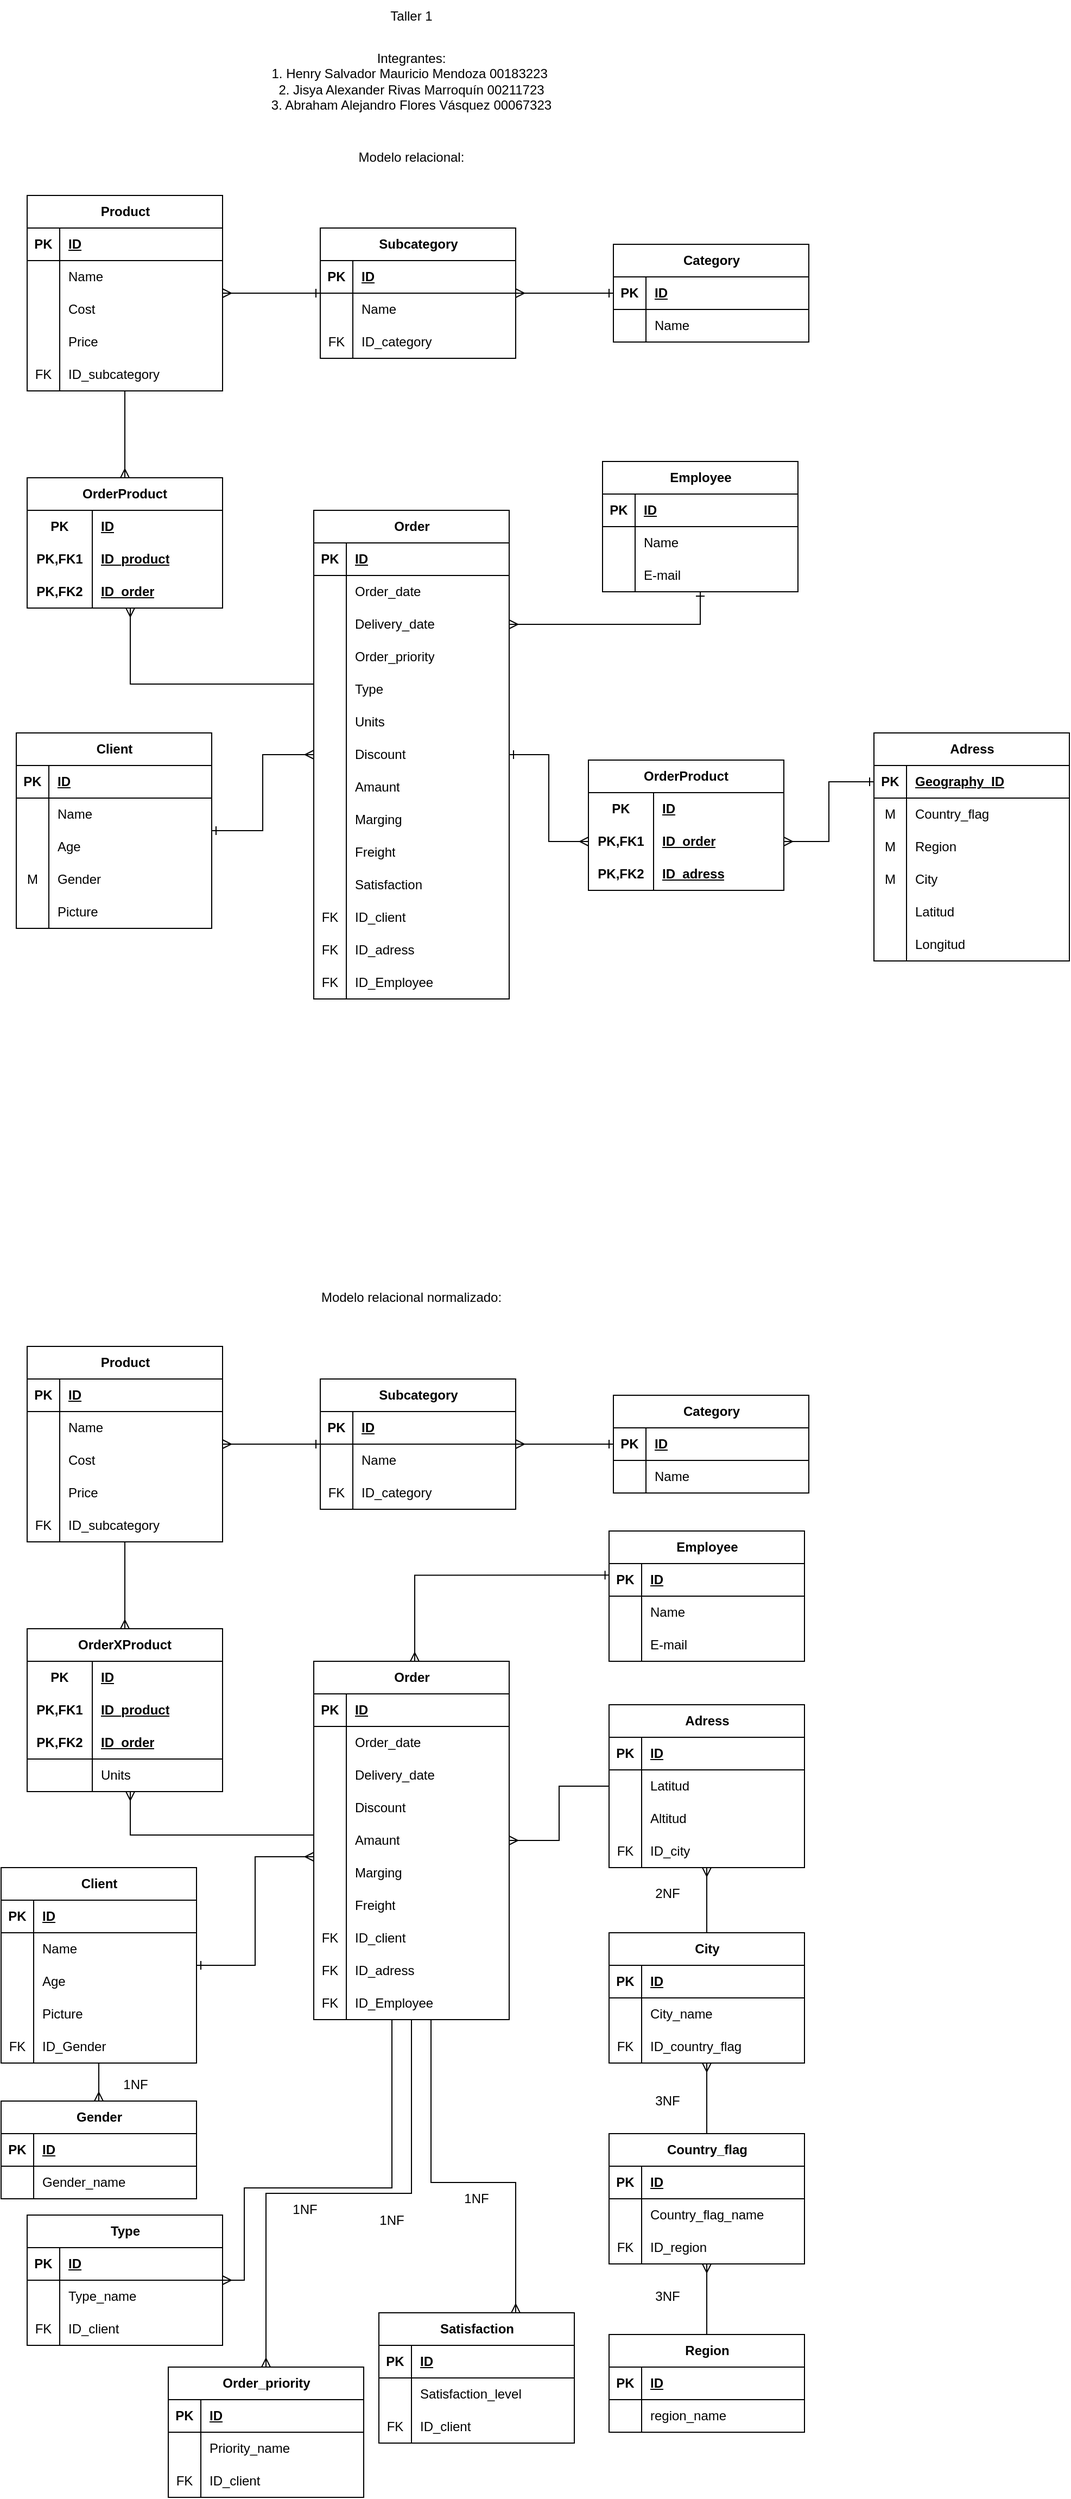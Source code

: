<mxfile version="24.7.7">
  <diagram name="Página-1" id="SB1OGA7QKWM3he1s4S9E">
    <mxGraphModel dx="1364" dy="747" grid="1" gridSize="10" guides="1" tooltips="1" connect="1" arrows="1" fold="1" page="1" pageScale="1" pageWidth="827" pageHeight="1169" math="0" shadow="0">
      <root>
        <mxCell id="0" />
        <mxCell id="1" parent="0" />
        <mxCell id="W17S9ftsoRrYvTcSjfXg-1" value="Taller 1" style="text;html=1;align=center;verticalAlign=middle;whiteSpace=wrap;rounded=0;" parent="1" vertex="1">
          <mxGeometry x="384" y="10" width="60" height="30" as="geometry" />
        </mxCell>
        <mxCell id="W17S9ftsoRrYvTcSjfXg-2" value="Integrantes:&lt;div&gt;1. Henry Salvador Mauricio Mendoza 00183223&amp;nbsp;&lt;/div&gt;&lt;div&gt;2. Jisya Alexander Rivas Marroquín 00211723&lt;/div&gt;&lt;div&gt;3. Abraham Alejandro Flores Vásquez 00067323&lt;/div&gt;" style="text;html=1;align=center;verticalAlign=middle;whiteSpace=wrap;rounded=0;" parent="1" vertex="1">
          <mxGeometry x="251" y="70" width="326" height="30" as="geometry" />
        </mxCell>
        <mxCell id="W17S9ftsoRrYvTcSjfXg-3" value="Modelo relacional:" style="text;html=1;align=center;verticalAlign=middle;whiteSpace=wrap;rounded=0;" parent="1" vertex="1">
          <mxGeometry x="251" y="140" width="326" height="30" as="geometry" />
        </mxCell>
        <mxCell id="Vxt5sQ9A_V3vecnYjuVi-1" value="Order" style="shape=table;startSize=30;container=1;collapsible=1;childLayout=tableLayout;fixedRows=1;rowLines=0;fontStyle=1;align=center;resizeLast=1;html=1;" parent="1" vertex="1">
          <mxGeometry x="324" y="480" width="180" height="450" as="geometry" />
        </mxCell>
        <mxCell id="Vxt5sQ9A_V3vecnYjuVi-2" value="" style="shape=tableRow;horizontal=0;startSize=0;swimlaneHead=0;swimlaneBody=0;fillColor=none;collapsible=0;dropTarget=0;points=[[0,0.5],[1,0.5]];portConstraint=eastwest;top=0;left=0;right=0;bottom=1;" parent="Vxt5sQ9A_V3vecnYjuVi-1" vertex="1">
          <mxGeometry y="30" width="180" height="30" as="geometry" />
        </mxCell>
        <mxCell id="Vxt5sQ9A_V3vecnYjuVi-3" value="PK" style="shape=partialRectangle;connectable=0;fillColor=none;top=0;left=0;bottom=0;right=0;fontStyle=1;overflow=hidden;whiteSpace=wrap;html=1;" parent="Vxt5sQ9A_V3vecnYjuVi-2" vertex="1">
          <mxGeometry width="30" height="30" as="geometry">
            <mxRectangle width="30" height="30" as="alternateBounds" />
          </mxGeometry>
        </mxCell>
        <mxCell id="Vxt5sQ9A_V3vecnYjuVi-4" value="ID" style="shape=partialRectangle;connectable=0;fillColor=none;top=0;left=0;bottom=0;right=0;align=left;spacingLeft=6;fontStyle=5;overflow=hidden;whiteSpace=wrap;html=1;" parent="Vxt5sQ9A_V3vecnYjuVi-2" vertex="1">
          <mxGeometry x="30" width="150" height="30" as="geometry">
            <mxRectangle width="150" height="30" as="alternateBounds" />
          </mxGeometry>
        </mxCell>
        <mxCell id="Vxt5sQ9A_V3vecnYjuVi-5" value="" style="shape=tableRow;horizontal=0;startSize=0;swimlaneHead=0;swimlaneBody=0;fillColor=none;collapsible=0;dropTarget=0;points=[[0,0.5],[1,0.5]];portConstraint=eastwest;top=0;left=0;right=0;bottom=0;" parent="Vxt5sQ9A_V3vecnYjuVi-1" vertex="1">
          <mxGeometry y="60" width="180" height="30" as="geometry" />
        </mxCell>
        <mxCell id="Vxt5sQ9A_V3vecnYjuVi-6" value="" style="shape=partialRectangle;connectable=0;fillColor=none;top=0;left=0;bottom=0;right=0;editable=1;overflow=hidden;whiteSpace=wrap;html=1;" parent="Vxt5sQ9A_V3vecnYjuVi-5" vertex="1">
          <mxGeometry width="30" height="30" as="geometry">
            <mxRectangle width="30" height="30" as="alternateBounds" />
          </mxGeometry>
        </mxCell>
        <mxCell id="Vxt5sQ9A_V3vecnYjuVi-7" value="Order_date" style="shape=partialRectangle;connectable=0;fillColor=none;top=0;left=0;bottom=0;right=0;align=left;spacingLeft=6;overflow=hidden;whiteSpace=wrap;html=1;" parent="Vxt5sQ9A_V3vecnYjuVi-5" vertex="1">
          <mxGeometry x="30" width="150" height="30" as="geometry">
            <mxRectangle width="150" height="30" as="alternateBounds" />
          </mxGeometry>
        </mxCell>
        <mxCell id="Vxt5sQ9A_V3vecnYjuVi-8" value="" style="shape=tableRow;horizontal=0;startSize=0;swimlaneHead=0;swimlaneBody=0;fillColor=none;collapsible=0;dropTarget=0;points=[[0,0.5],[1,0.5]];portConstraint=eastwest;top=0;left=0;right=0;bottom=0;" parent="Vxt5sQ9A_V3vecnYjuVi-1" vertex="1">
          <mxGeometry y="90" width="180" height="30" as="geometry" />
        </mxCell>
        <mxCell id="Vxt5sQ9A_V3vecnYjuVi-9" value="" style="shape=partialRectangle;connectable=0;fillColor=none;top=0;left=0;bottom=0;right=0;editable=1;overflow=hidden;whiteSpace=wrap;html=1;" parent="Vxt5sQ9A_V3vecnYjuVi-8" vertex="1">
          <mxGeometry width="30" height="30" as="geometry">
            <mxRectangle width="30" height="30" as="alternateBounds" />
          </mxGeometry>
        </mxCell>
        <mxCell id="Vxt5sQ9A_V3vecnYjuVi-10" value="Delivery_date" style="shape=partialRectangle;connectable=0;fillColor=none;top=0;left=0;bottom=0;right=0;align=left;spacingLeft=6;overflow=hidden;whiteSpace=wrap;html=1;" parent="Vxt5sQ9A_V3vecnYjuVi-8" vertex="1">
          <mxGeometry x="30" width="150" height="30" as="geometry">
            <mxRectangle width="150" height="30" as="alternateBounds" />
          </mxGeometry>
        </mxCell>
        <mxCell id="Vxt5sQ9A_V3vecnYjuVi-11" value="" style="shape=tableRow;horizontal=0;startSize=0;swimlaneHead=0;swimlaneBody=0;fillColor=none;collapsible=0;dropTarget=0;points=[[0,0.5],[1,0.5]];portConstraint=eastwest;top=0;left=0;right=0;bottom=0;" parent="Vxt5sQ9A_V3vecnYjuVi-1" vertex="1">
          <mxGeometry y="120" width="180" height="30" as="geometry" />
        </mxCell>
        <mxCell id="Vxt5sQ9A_V3vecnYjuVi-12" value="" style="shape=partialRectangle;connectable=0;fillColor=none;top=0;left=0;bottom=0;right=0;editable=1;overflow=hidden;whiteSpace=wrap;html=1;" parent="Vxt5sQ9A_V3vecnYjuVi-11" vertex="1">
          <mxGeometry width="30" height="30" as="geometry">
            <mxRectangle width="30" height="30" as="alternateBounds" />
          </mxGeometry>
        </mxCell>
        <mxCell id="Vxt5sQ9A_V3vecnYjuVi-13" value="Order_priority" style="shape=partialRectangle;connectable=0;fillColor=none;top=0;left=0;bottom=0;right=0;align=left;spacingLeft=6;overflow=hidden;whiteSpace=wrap;html=1;" parent="Vxt5sQ9A_V3vecnYjuVi-11" vertex="1">
          <mxGeometry x="30" width="150" height="30" as="geometry">
            <mxRectangle width="150" height="30" as="alternateBounds" />
          </mxGeometry>
        </mxCell>
        <mxCell id="Vxt5sQ9A_V3vecnYjuVi-98" style="shape=tableRow;horizontal=0;startSize=0;swimlaneHead=0;swimlaneBody=0;fillColor=none;collapsible=0;dropTarget=0;points=[[0,0.5],[1,0.5]];portConstraint=eastwest;top=0;left=0;right=0;bottom=0;" parent="Vxt5sQ9A_V3vecnYjuVi-1" vertex="1">
          <mxGeometry y="150" width="180" height="30" as="geometry" />
        </mxCell>
        <mxCell id="Vxt5sQ9A_V3vecnYjuVi-99" value="" style="shape=partialRectangle;connectable=0;fillColor=none;top=0;left=0;bottom=0;right=0;editable=1;overflow=hidden;whiteSpace=wrap;html=1;" parent="Vxt5sQ9A_V3vecnYjuVi-98" vertex="1">
          <mxGeometry width="30" height="30" as="geometry">
            <mxRectangle width="30" height="30" as="alternateBounds" />
          </mxGeometry>
        </mxCell>
        <mxCell id="Vxt5sQ9A_V3vecnYjuVi-100" value="Type" style="shape=partialRectangle;connectable=0;fillColor=none;top=0;left=0;bottom=0;right=0;align=left;spacingLeft=6;overflow=hidden;whiteSpace=wrap;html=1;" parent="Vxt5sQ9A_V3vecnYjuVi-98" vertex="1">
          <mxGeometry x="30" width="150" height="30" as="geometry">
            <mxRectangle width="150" height="30" as="alternateBounds" />
          </mxGeometry>
        </mxCell>
        <mxCell id="Vxt5sQ9A_V3vecnYjuVi-95" style="shape=tableRow;horizontal=0;startSize=0;swimlaneHead=0;swimlaneBody=0;fillColor=none;collapsible=0;dropTarget=0;points=[[0,0.5],[1,0.5]];portConstraint=eastwest;top=0;left=0;right=0;bottom=0;" parent="Vxt5sQ9A_V3vecnYjuVi-1" vertex="1">
          <mxGeometry y="180" width="180" height="30" as="geometry" />
        </mxCell>
        <mxCell id="Vxt5sQ9A_V3vecnYjuVi-96" style="shape=partialRectangle;connectable=0;fillColor=none;top=0;left=0;bottom=0;right=0;editable=1;overflow=hidden;whiteSpace=wrap;html=1;" parent="Vxt5sQ9A_V3vecnYjuVi-95" vertex="1">
          <mxGeometry width="30" height="30" as="geometry">
            <mxRectangle width="30" height="30" as="alternateBounds" />
          </mxGeometry>
        </mxCell>
        <mxCell id="Vxt5sQ9A_V3vecnYjuVi-97" value="Units" style="shape=partialRectangle;connectable=0;fillColor=none;top=0;left=0;bottom=0;right=0;align=left;spacingLeft=6;overflow=hidden;whiteSpace=wrap;html=1;" parent="Vxt5sQ9A_V3vecnYjuVi-95" vertex="1">
          <mxGeometry x="30" width="150" height="30" as="geometry">
            <mxRectangle width="150" height="30" as="alternateBounds" />
          </mxGeometry>
        </mxCell>
        <mxCell id="Vxt5sQ9A_V3vecnYjuVi-92" style="shape=tableRow;horizontal=0;startSize=0;swimlaneHead=0;swimlaneBody=0;fillColor=none;collapsible=0;dropTarget=0;points=[[0,0.5],[1,0.5]];portConstraint=eastwest;top=0;left=0;right=0;bottom=0;" parent="Vxt5sQ9A_V3vecnYjuVi-1" vertex="1">
          <mxGeometry y="210" width="180" height="30" as="geometry" />
        </mxCell>
        <mxCell id="Vxt5sQ9A_V3vecnYjuVi-93" style="shape=partialRectangle;connectable=0;fillColor=none;top=0;left=0;bottom=0;right=0;editable=1;overflow=hidden;whiteSpace=wrap;html=1;" parent="Vxt5sQ9A_V3vecnYjuVi-92" vertex="1">
          <mxGeometry width="30" height="30" as="geometry">
            <mxRectangle width="30" height="30" as="alternateBounds" />
          </mxGeometry>
        </mxCell>
        <mxCell id="Vxt5sQ9A_V3vecnYjuVi-94" value="Discount" style="shape=partialRectangle;connectable=0;fillColor=none;top=0;left=0;bottom=0;right=0;align=left;spacingLeft=6;overflow=hidden;whiteSpace=wrap;html=1;" parent="Vxt5sQ9A_V3vecnYjuVi-92" vertex="1">
          <mxGeometry x="30" width="150" height="30" as="geometry">
            <mxRectangle width="150" height="30" as="alternateBounds" />
          </mxGeometry>
        </mxCell>
        <mxCell id="Vxt5sQ9A_V3vecnYjuVi-110" style="shape=tableRow;horizontal=0;startSize=0;swimlaneHead=0;swimlaneBody=0;fillColor=none;collapsible=0;dropTarget=0;points=[[0,0.5],[1,0.5]];portConstraint=eastwest;top=0;left=0;right=0;bottom=0;" parent="Vxt5sQ9A_V3vecnYjuVi-1" vertex="1">
          <mxGeometry y="240" width="180" height="30" as="geometry" />
        </mxCell>
        <mxCell id="Vxt5sQ9A_V3vecnYjuVi-111" style="shape=partialRectangle;connectable=0;fillColor=none;top=0;left=0;bottom=0;right=0;editable=1;overflow=hidden;whiteSpace=wrap;html=1;" parent="Vxt5sQ9A_V3vecnYjuVi-110" vertex="1">
          <mxGeometry width="30" height="30" as="geometry">
            <mxRectangle width="30" height="30" as="alternateBounds" />
          </mxGeometry>
        </mxCell>
        <mxCell id="Vxt5sQ9A_V3vecnYjuVi-112" value="Amaunt" style="shape=partialRectangle;connectable=0;fillColor=none;top=0;left=0;bottom=0;right=0;align=left;spacingLeft=6;overflow=hidden;whiteSpace=wrap;html=1;" parent="Vxt5sQ9A_V3vecnYjuVi-110" vertex="1">
          <mxGeometry x="30" width="150" height="30" as="geometry">
            <mxRectangle width="150" height="30" as="alternateBounds" />
          </mxGeometry>
        </mxCell>
        <mxCell id="Vxt5sQ9A_V3vecnYjuVi-107" style="shape=tableRow;horizontal=0;startSize=0;swimlaneHead=0;swimlaneBody=0;fillColor=none;collapsible=0;dropTarget=0;points=[[0,0.5],[1,0.5]];portConstraint=eastwest;top=0;left=0;right=0;bottom=0;" parent="Vxt5sQ9A_V3vecnYjuVi-1" vertex="1">
          <mxGeometry y="270" width="180" height="30" as="geometry" />
        </mxCell>
        <mxCell id="Vxt5sQ9A_V3vecnYjuVi-108" style="shape=partialRectangle;connectable=0;fillColor=none;top=0;left=0;bottom=0;right=0;editable=1;overflow=hidden;whiteSpace=wrap;html=1;" parent="Vxt5sQ9A_V3vecnYjuVi-107" vertex="1">
          <mxGeometry width="30" height="30" as="geometry">
            <mxRectangle width="30" height="30" as="alternateBounds" />
          </mxGeometry>
        </mxCell>
        <mxCell id="Vxt5sQ9A_V3vecnYjuVi-109" value="Marging" style="shape=partialRectangle;connectable=0;fillColor=none;top=0;left=0;bottom=0;right=0;align=left;spacingLeft=6;overflow=hidden;whiteSpace=wrap;html=1;" parent="Vxt5sQ9A_V3vecnYjuVi-107" vertex="1">
          <mxGeometry x="30" width="150" height="30" as="geometry">
            <mxRectangle width="150" height="30" as="alternateBounds" />
          </mxGeometry>
        </mxCell>
        <mxCell id="Vxt5sQ9A_V3vecnYjuVi-104" style="shape=tableRow;horizontal=0;startSize=0;swimlaneHead=0;swimlaneBody=0;fillColor=none;collapsible=0;dropTarget=0;points=[[0,0.5],[1,0.5]];portConstraint=eastwest;top=0;left=0;right=0;bottom=0;" parent="Vxt5sQ9A_V3vecnYjuVi-1" vertex="1">
          <mxGeometry y="300" width="180" height="30" as="geometry" />
        </mxCell>
        <mxCell id="Vxt5sQ9A_V3vecnYjuVi-105" style="shape=partialRectangle;connectable=0;fillColor=none;top=0;left=0;bottom=0;right=0;editable=1;overflow=hidden;whiteSpace=wrap;html=1;" parent="Vxt5sQ9A_V3vecnYjuVi-104" vertex="1">
          <mxGeometry width="30" height="30" as="geometry">
            <mxRectangle width="30" height="30" as="alternateBounds" />
          </mxGeometry>
        </mxCell>
        <mxCell id="Vxt5sQ9A_V3vecnYjuVi-106" value="Freight" style="shape=partialRectangle;connectable=0;fillColor=none;top=0;left=0;bottom=0;right=0;align=left;spacingLeft=6;overflow=hidden;whiteSpace=wrap;html=1;" parent="Vxt5sQ9A_V3vecnYjuVi-104" vertex="1">
          <mxGeometry x="30" width="150" height="30" as="geometry">
            <mxRectangle width="150" height="30" as="alternateBounds" />
          </mxGeometry>
        </mxCell>
        <mxCell id="Vxt5sQ9A_V3vecnYjuVi-101" style="shape=tableRow;horizontal=0;startSize=0;swimlaneHead=0;swimlaneBody=0;fillColor=none;collapsible=0;dropTarget=0;points=[[0,0.5],[1,0.5]];portConstraint=eastwest;top=0;left=0;right=0;bottom=0;" parent="Vxt5sQ9A_V3vecnYjuVi-1" vertex="1">
          <mxGeometry y="330" width="180" height="30" as="geometry" />
        </mxCell>
        <mxCell id="Vxt5sQ9A_V3vecnYjuVi-102" style="shape=partialRectangle;connectable=0;fillColor=none;top=0;left=0;bottom=0;right=0;editable=1;overflow=hidden;whiteSpace=wrap;html=1;" parent="Vxt5sQ9A_V3vecnYjuVi-101" vertex="1">
          <mxGeometry width="30" height="30" as="geometry">
            <mxRectangle width="30" height="30" as="alternateBounds" />
          </mxGeometry>
        </mxCell>
        <mxCell id="Vxt5sQ9A_V3vecnYjuVi-103" value="Satisfaction" style="shape=partialRectangle;connectable=0;fillColor=none;top=0;left=0;bottom=0;right=0;align=left;spacingLeft=6;overflow=hidden;whiteSpace=wrap;html=1;" parent="Vxt5sQ9A_V3vecnYjuVi-101" vertex="1">
          <mxGeometry x="30" width="150" height="30" as="geometry">
            <mxRectangle width="150" height="30" as="alternateBounds" />
          </mxGeometry>
        </mxCell>
        <mxCell id="cAIhJoRyyW0RYmvtl_Os-15" style="shape=tableRow;horizontal=0;startSize=0;swimlaneHead=0;swimlaneBody=0;fillColor=none;collapsible=0;dropTarget=0;points=[[0,0.5],[1,0.5]];portConstraint=eastwest;top=0;left=0;right=0;bottom=0;" parent="Vxt5sQ9A_V3vecnYjuVi-1" vertex="1">
          <mxGeometry y="360" width="180" height="30" as="geometry" />
        </mxCell>
        <mxCell id="cAIhJoRyyW0RYmvtl_Os-16" value="FK" style="shape=partialRectangle;connectable=0;fillColor=none;top=0;left=0;bottom=0;right=0;editable=1;overflow=hidden;whiteSpace=wrap;html=1;" parent="cAIhJoRyyW0RYmvtl_Os-15" vertex="1">
          <mxGeometry width="30" height="30" as="geometry">
            <mxRectangle width="30" height="30" as="alternateBounds" />
          </mxGeometry>
        </mxCell>
        <mxCell id="cAIhJoRyyW0RYmvtl_Os-17" value="ID_client" style="shape=partialRectangle;connectable=0;fillColor=none;top=0;left=0;bottom=0;right=0;align=left;spacingLeft=6;overflow=hidden;whiteSpace=wrap;html=1;" parent="cAIhJoRyyW0RYmvtl_Os-15" vertex="1">
          <mxGeometry x="30" width="150" height="30" as="geometry">
            <mxRectangle width="150" height="30" as="alternateBounds" />
          </mxGeometry>
        </mxCell>
        <mxCell id="cAIhJoRyyW0RYmvtl_Os-12" style="shape=tableRow;horizontal=0;startSize=0;swimlaneHead=0;swimlaneBody=0;fillColor=none;collapsible=0;dropTarget=0;points=[[0,0.5],[1,0.5]];portConstraint=eastwest;top=0;left=0;right=0;bottom=0;" parent="Vxt5sQ9A_V3vecnYjuVi-1" vertex="1">
          <mxGeometry y="390" width="180" height="30" as="geometry" />
        </mxCell>
        <mxCell id="cAIhJoRyyW0RYmvtl_Os-13" value="FK" style="shape=partialRectangle;connectable=0;fillColor=none;top=0;left=0;bottom=0;right=0;editable=1;overflow=hidden;whiteSpace=wrap;html=1;" parent="cAIhJoRyyW0RYmvtl_Os-12" vertex="1">
          <mxGeometry width="30" height="30" as="geometry">
            <mxRectangle width="30" height="30" as="alternateBounds" />
          </mxGeometry>
        </mxCell>
        <mxCell id="cAIhJoRyyW0RYmvtl_Os-14" value="ID_adress" style="shape=partialRectangle;connectable=0;fillColor=none;top=0;left=0;bottom=0;right=0;align=left;spacingLeft=6;overflow=hidden;whiteSpace=wrap;html=1;" parent="cAIhJoRyyW0RYmvtl_Os-12" vertex="1">
          <mxGeometry x="30" width="150" height="30" as="geometry">
            <mxRectangle width="150" height="30" as="alternateBounds" />
          </mxGeometry>
        </mxCell>
        <mxCell id="cAIhJoRyyW0RYmvtl_Os-9" style="shape=tableRow;horizontal=0;startSize=0;swimlaneHead=0;swimlaneBody=0;fillColor=none;collapsible=0;dropTarget=0;points=[[0,0.5],[1,0.5]];portConstraint=eastwest;top=0;left=0;right=0;bottom=0;" parent="Vxt5sQ9A_V3vecnYjuVi-1" vertex="1">
          <mxGeometry y="420" width="180" height="30" as="geometry" />
        </mxCell>
        <mxCell id="cAIhJoRyyW0RYmvtl_Os-10" value="FK" style="shape=partialRectangle;connectable=0;fillColor=none;top=0;left=0;bottom=0;right=0;editable=1;overflow=hidden;whiteSpace=wrap;html=1;" parent="cAIhJoRyyW0RYmvtl_Os-9" vertex="1">
          <mxGeometry width="30" height="30" as="geometry">
            <mxRectangle width="30" height="30" as="alternateBounds" />
          </mxGeometry>
        </mxCell>
        <mxCell id="cAIhJoRyyW0RYmvtl_Os-11" value="ID_Employee" style="shape=partialRectangle;connectable=0;fillColor=none;top=0;left=0;bottom=0;right=0;align=left;spacingLeft=6;overflow=hidden;whiteSpace=wrap;html=1;" parent="cAIhJoRyyW0RYmvtl_Os-9" vertex="1">
          <mxGeometry x="30" width="150" height="30" as="geometry">
            <mxRectangle width="150" height="30" as="alternateBounds" />
          </mxGeometry>
        </mxCell>
        <mxCell id="cAIhJoRyyW0RYmvtl_Os-5" style="edgeStyle=orthogonalEdgeStyle;rounded=0;orthogonalLoop=1;jettySize=auto;html=1;startArrow=ERmany;startFill=0;endArrow=ERone;endFill=0;" parent="1" source="Vxt5sQ9A_V3vecnYjuVi-14" target="Vxt5sQ9A_V3vecnYjuVi-27" edge="1">
          <mxGeometry relative="1" as="geometry" />
        </mxCell>
        <mxCell id="Vxt5sQ9A_V3vecnYjuVi-14" value="Subcategory" style="shape=table;startSize=30;container=1;collapsible=1;childLayout=tableLayout;fixedRows=1;rowLines=0;fontStyle=1;align=center;resizeLast=1;html=1;" parent="1" vertex="1">
          <mxGeometry x="330" y="220" width="180" height="120" as="geometry" />
        </mxCell>
        <mxCell id="Vxt5sQ9A_V3vecnYjuVi-15" value="" style="shape=tableRow;horizontal=0;startSize=0;swimlaneHead=0;swimlaneBody=0;fillColor=none;collapsible=0;dropTarget=0;points=[[0,0.5],[1,0.5]];portConstraint=eastwest;top=0;left=0;right=0;bottom=1;" parent="Vxt5sQ9A_V3vecnYjuVi-14" vertex="1">
          <mxGeometry y="30" width="180" height="30" as="geometry" />
        </mxCell>
        <mxCell id="Vxt5sQ9A_V3vecnYjuVi-16" value="PK" style="shape=partialRectangle;connectable=0;fillColor=none;top=0;left=0;bottom=0;right=0;fontStyle=1;overflow=hidden;whiteSpace=wrap;html=1;" parent="Vxt5sQ9A_V3vecnYjuVi-15" vertex="1">
          <mxGeometry width="30" height="30" as="geometry">
            <mxRectangle width="30" height="30" as="alternateBounds" />
          </mxGeometry>
        </mxCell>
        <mxCell id="Vxt5sQ9A_V3vecnYjuVi-17" value="ID" style="shape=partialRectangle;connectable=0;fillColor=none;top=0;left=0;bottom=0;right=0;align=left;spacingLeft=6;fontStyle=5;overflow=hidden;whiteSpace=wrap;html=1;" parent="Vxt5sQ9A_V3vecnYjuVi-15" vertex="1">
          <mxGeometry x="30" width="150" height="30" as="geometry">
            <mxRectangle width="150" height="30" as="alternateBounds" />
          </mxGeometry>
        </mxCell>
        <mxCell id="Vxt5sQ9A_V3vecnYjuVi-18" value="" style="shape=tableRow;horizontal=0;startSize=0;swimlaneHead=0;swimlaneBody=0;fillColor=none;collapsible=0;dropTarget=0;points=[[0,0.5],[1,0.5]];portConstraint=eastwest;top=0;left=0;right=0;bottom=0;" parent="Vxt5sQ9A_V3vecnYjuVi-14" vertex="1">
          <mxGeometry y="60" width="180" height="30" as="geometry" />
        </mxCell>
        <mxCell id="Vxt5sQ9A_V3vecnYjuVi-19" value="" style="shape=partialRectangle;connectable=0;fillColor=none;top=0;left=0;bottom=0;right=0;editable=1;overflow=hidden;whiteSpace=wrap;html=1;" parent="Vxt5sQ9A_V3vecnYjuVi-18" vertex="1">
          <mxGeometry width="30" height="30" as="geometry">
            <mxRectangle width="30" height="30" as="alternateBounds" />
          </mxGeometry>
        </mxCell>
        <mxCell id="Vxt5sQ9A_V3vecnYjuVi-20" value="Name" style="shape=partialRectangle;connectable=0;fillColor=none;top=0;left=0;bottom=0;right=0;align=left;spacingLeft=6;overflow=hidden;whiteSpace=wrap;html=1;" parent="Vxt5sQ9A_V3vecnYjuVi-18" vertex="1">
          <mxGeometry x="30" width="150" height="30" as="geometry">
            <mxRectangle width="150" height="30" as="alternateBounds" />
          </mxGeometry>
        </mxCell>
        <mxCell id="Vxt5sQ9A_V3vecnYjuVi-21" value="" style="shape=tableRow;horizontal=0;startSize=0;swimlaneHead=0;swimlaneBody=0;fillColor=none;collapsible=0;dropTarget=0;points=[[0,0.5],[1,0.5]];portConstraint=eastwest;top=0;left=0;right=0;bottom=0;" parent="Vxt5sQ9A_V3vecnYjuVi-14" vertex="1">
          <mxGeometry y="90" width="180" height="30" as="geometry" />
        </mxCell>
        <mxCell id="Vxt5sQ9A_V3vecnYjuVi-22" value="FK" style="shape=partialRectangle;connectable=0;fillColor=none;top=0;left=0;bottom=0;right=0;editable=1;overflow=hidden;whiteSpace=wrap;html=1;" parent="Vxt5sQ9A_V3vecnYjuVi-21" vertex="1">
          <mxGeometry width="30" height="30" as="geometry">
            <mxRectangle width="30" height="30" as="alternateBounds" />
          </mxGeometry>
        </mxCell>
        <mxCell id="Vxt5sQ9A_V3vecnYjuVi-23" value="ID_category" style="shape=partialRectangle;connectable=0;fillColor=none;top=0;left=0;bottom=0;right=0;align=left;spacingLeft=6;overflow=hidden;whiteSpace=wrap;html=1;" parent="Vxt5sQ9A_V3vecnYjuVi-21" vertex="1">
          <mxGeometry x="30" width="150" height="30" as="geometry">
            <mxRectangle width="150" height="30" as="alternateBounds" />
          </mxGeometry>
        </mxCell>
        <mxCell id="Vxt5sQ9A_V3vecnYjuVi-27" value="Category" style="shape=table;startSize=30;container=1;collapsible=1;childLayout=tableLayout;fixedRows=1;rowLines=0;fontStyle=1;align=center;resizeLast=1;html=1;" parent="1" vertex="1">
          <mxGeometry x="600" y="235" width="180" height="90" as="geometry" />
        </mxCell>
        <mxCell id="Vxt5sQ9A_V3vecnYjuVi-28" value="" style="shape=tableRow;horizontal=0;startSize=0;swimlaneHead=0;swimlaneBody=0;fillColor=none;collapsible=0;dropTarget=0;points=[[0,0.5],[1,0.5]];portConstraint=eastwest;top=0;left=0;right=0;bottom=1;" parent="Vxt5sQ9A_V3vecnYjuVi-27" vertex="1">
          <mxGeometry y="30" width="180" height="30" as="geometry" />
        </mxCell>
        <mxCell id="Vxt5sQ9A_V3vecnYjuVi-29" value="PK" style="shape=partialRectangle;connectable=0;fillColor=none;top=0;left=0;bottom=0;right=0;fontStyle=1;overflow=hidden;whiteSpace=wrap;html=1;" parent="Vxt5sQ9A_V3vecnYjuVi-28" vertex="1">
          <mxGeometry width="30" height="30" as="geometry">
            <mxRectangle width="30" height="30" as="alternateBounds" />
          </mxGeometry>
        </mxCell>
        <mxCell id="Vxt5sQ9A_V3vecnYjuVi-30" value="ID" style="shape=partialRectangle;connectable=0;fillColor=none;top=0;left=0;bottom=0;right=0;align=left;spacingLeft=6;fontStyle=5;overflow=hidden;whiteSpace=wrap;html=1;" parent="Vxt5sQ9A_V3vecnYjuVi-28" vertex="1">
          <mxGeometry x="30" width="150" height="30" as="geometry">
            <mxRectangle width="150" height="30" as="alternateBounds" />
          </mxGeometry>
        </mxCell>
        <mxCell id="Vxt5sQ9A_V3vecnYjuVi-31" value="" style="shape=tableRow;horizontal=0;startSize=0;swimlaneHead=0;swimlaneBody=0;fillColor=none;collapsible=0;dropTarget=0;points=[[0,0.5],[1,0.5]];portConstraint=eastwest;top=0;left=0;right=0;bottom=0;" parent="Vxt5sQ9A_V3vecnYjuVi-27" vertex="1">
          <mxGeometry y="60" width="180" height="30" as="geometry" />
        </mxCell>
        <mxCell id="Vxt5sQ9A_V3vecnYjuVi-32" value="" style="shape=partialRectangle;connectable=0;fillColor=none;top=0;left=0;bottom=0;right=0;editable=1;overflow=hidden;whiteSpace=wrap;html=1;" parent="Vxt5sQ9A_V3vecnYjuVi-31" vertex="1">
          <mxGeometry width="30" height="30" as="geometry">
            <mxRectangle width="30" height="30" as="alternateBounds" />
          </mxGeometry>
        </mxCell>
        <mxCell id="Vxt5sQ9A_V3vecnYjuVi-33" value="Name" style="shape=partialRectangle;connectable=0;fillColor=none;top=0;left=0;bottom=0;right=0;align=left;spacingLeft=6;overflow=hidden;whiteSpace=wrap;html=1;" parent="Vxt5sQ9A_V3vecnYjuVi-31" vertex="1">
          <mxGeometry x="30" width="150" height="30" as="geometry">
            <mxRectangle width="150" height="30" as="alternateBounds" />
          </mxGeometry>
        </mxCell>
        <mxCell id="cAIhJoRyyW0RYmvtl_Os-4" style="edgeStyle=orthogonalEdgeStyle;rounded=0;orthogonalLoop=1;jettySize=auto;html=1;endArrow=ERone;endFill=0;startArrow=ERmany;startFill=0;" parent="1" source="Vxt5sQ9A_V3vecnYjuVi-40" target="Vxt5sQ9A_V3vecnYjuVi-14" edge="1">
          <mxGeometry relative="1" as="geometry" />
        </mxCell>
        <mxCell id="Vxt5sQ9A_V3vecnYjuVi-40" value="Product" style="shape=table;startSize=30;container=1;collapsible=1;childLayout=tableLayout;fixedRows=1;rowLines=0;fontStyle=1;align=center;resizeLast=1;html=1;" parent="1" vertex="1">
          <mxGeometry x="60" y="190" width="180" height="180" as="geometry" />
        </mxCell>
        <mxCell id="Vxt5sQ9A_V3vecnYjuVi-41" value="" style="shape=tableRow;horizontal=0;startSize=0;swimlaneHead=0;swimlaneBody=0;fillColor=none;collapsible=0;dropTarget=0;points=[[0,0.5],[1,0.5]];portConstraint=eastwest;top=0;left=0;right=0;bottom=1;" parent="Vxt5sQ9A_V3vecnYjuVi-40" vertex="1">
          <mxGeometry y="30" width="180" height="30" as="geometry" />
        </mxCell>
        <mxCell id="Vxt5sQ9A_V3vecnYjuVi-42" value="PK" style="shape=partialRectangle;connectable=0;fillColor=none;top=0;left=0;bottom=0;right=0;fontStyle=1;overflow=hidden;whiteSpace=wrap;html=1;" parent="Vxt5sQ9A_V3vecnYjuVi-41" vertex="1">
          <mxGeometry width="30" height="30" as="geometry">
            <mxRectangle width="30" height="30" as="alternateBounds" />
          </mxGeometry>
        </mxCell>
        <mxCell id="Vxt5sQ9A_V3vecnYjuVi-43" value="ID" style="shape=partialRectangle;connectable=0;fillColor=none;top=0;left=0;bottom=0;right=0;align=left;spacingLeft=6;fontStyle=5;overflow=hidden;whiteSpace=wrap;html=1;" parent="Vxt5sQ9A_V3vecnYjuVi-41" vertex="1">
          <mxGeometry x="30" width="150" height="30" as="geometry">
            <mxRectangle width="150" height="30" as="alternateBounds" />
          </mxGeometry>
        </mxCell>
        <mxCell id="Vxt5sQ9A_V3vecnYjuVi-44" value="" style="shape=tableRow;horizontal=0;startSize=0;swimlaneHead=0;swimlaneBody=0;fillColor=none;collapsible=0;dropTarget=0;points=[[0,0.5],[1,0.5]];portConstraint=eastwest;top=0;left=0;right=0;bottom=0;" parent="Vxt5sQ9A_V3vecnYjuVi-40" vertex="1">
          <mxGeometry y="60" width="180" height="30" as="geometry" />
        </mxCell>
        <mxCell id="Vxt5sQ9A_V3vecnYjuVi-45" value="" style="shape=partialRectangle;connectable=0;fillColor=none;top=0;left=0;bottom=0;right=0;editable=1;overflow=hidden;whiteSpace=wrap;html=1;" parent="Vxt5sQ9A_V3vecnYjuVi-44" vertex="1">
          <mxGeometry width="30" height="30" as="geometry">
            <mxRectangle width="30" height="30" as="alternateBounds" />
          </mxGeometry>
        </mxCell>
        <mxCell id="Vxt5sQ9A_V3vecnYjuVi-46" value="Name" style="shape=partialRectangle;connectable=0;fillColor=none;top=0;left=0;bottom=0;right=0;align=left;spacingLeft=6;overflow=hidden;whiteSpace=wrap;html=1;" parent="Vxt5sQ9A_V3vecnYjuVi-44" vertex="1">
          <mxGeometry x="30" width="150" height="30" as="geometry">
            <mxRectangle width="150" height="30" as="alternateBounds" />
          </mxGeometry>
        </mxCell>
        <mxCell id="Vxt5sQ9A_V3vecnYjuVi-47" value="" style="shape=tableRow;horizontal=0;startSize=0;swimlaneHead=0;swimlaneBody=0;fillColor=none;collapsible=0;dropTarget=0;points=[[0,0.5],[1,0.5]];portConstraint=eastwest;top=0;left=0;right=0;bottom=0;" parent="Vxt5sQ9A_V3vecnYjuVi-40" vertex="1">
          <mxGeometry y="90" width="180" height="30" as="geometry" />
        </mxCell>
        <mxCell id="Vxt5sQ9A_V3vecnYjuVi-48" value="" style="shape=partialRectangle;connectable=0;fillColor=none;top=0;left=0;bottom=0;right=0;editable=1;overflow=hidden;whiteSpace=wrap;html=1;" parent="Vxt5sQ9A_V3vecnYjuVi-47" vertex="1">
          <mxGeometry width="30" height="30" as="geometry">
            <mxRectangle width="30" height="30" as="alternateBounds" />
          </mxGeometry>
        </mxCell>
        <mxCell id="Vxt5sQ9A_V3vecnYjuVi-49" value="Cost" style="shape=partialRectangle;connectable=0;fillColor=none;top=0;left=0;bottom=0;right=0;align=left;spacingLeft=6;overflow=hidden;whiteSpace=wrap;html=1;" parent="Vxt5sQ9A_V3vecnYjuVi-47" vertex="1">
          <mxGeometry x="30" width="150" height="30" as="geometry">
            <mxRectangle width="150" height="30" as="alternateBounds" />
          </mxGeometry>
        </mxCell>
        <mxCell id="Vxt5sQ9A_V3vecnYjuVi-50" value="" style="shape=tableRow;horizontal=0;startSize=0;swimlaneHead=0;swimlaneBody=0;fillColor=none;collapsible=0;dropTarget=0;points=[[0,0.5],[1,0.5]];portConstraint=eastwest;top=0;left=0;right=0;bottom=0;" parent="Vxt5sQ9A_V3vecnYjuVi-40" vertex="1">
          <mxGeometry y="120" width="180" height="30" as="geometry" />
        </mxCell>
        <mxCell id="Vxt5sQ9A_V3vecnYjuVi-51" value="" style="shape=partialRectangle;connectable=0;fillColor=none;top=0;left=0;bottom=0;right=0;editable=1;overflow=hidden;whiteSpace=wrap;html=1;" parent="Vxt5sQ9A_V3vecnYjuVi-50" vertex="1">
          <mxGeometry width="30" height="30" as="geometry">
            <mxRectangle width="30" height="30" as="alternateBounds" />
          </mxGeometry>
        </mxCell>
        <mxCell id="Vxt5sQ9A_V3vecnYjuVi-52" value="Price" style="shape=partialRectangle;connectable=0;fillColor=none;top=0;left=0;bottom=0;right=0;align=left;spacingLeft=6;overflow=hidden;whiteSpace=wrap;html=1;" parent="Vxt5sQ9A_V3vecnYjuVi-50" vertex="1">
          <mxGeometry x="30" width="150" height="30" as="geometry">
            <mxRectangle width="150" height="30" as="alternateBounds" />
          </mxGeometry>
        </mxCell>
        <mxCell id="cAIhJoRyyW0RYmvtl_Os-1" style="shape=tableRow;horizontal=0;startSize=0;swimlaneHead=0;swimlaneBody=0;fillColor=none;collapsible=0;dropTarget=0;points=[[0,0.5],[1,0.5]];portConstraint=eastwest;top=0;left=0;right=0;bottom=0;" parent="Vxt5sQ9A_V3vecnYjuVi-40" vertex="1">
          <mxGeometry y="150" width="180" height="30" as="geometry" />
        </mxCell>
        <mxCell id="cAIhJoRyyW0RYmvtl_Os-2" value="FK" style="shape=partialRectangle;connectable=0;fillColor=none;top=0;left=0;bottom=0;right=0;editable=1;overflow=hidden;whiteSpace=wrap;html=1;" parent="cAIhJoRyyW0RYmvtl_Os-1" vertex="1">
          <mxGeometry width="30" height="30" as="geometry">
            <mxRectangle width="30" height="30" as="alternateBounds" />
          </mxGeometry>
        </mxCell>
        <mxCell id="cAIhJoRyyW0RYmvtl_Os-3" value="ID_subcategory" style="shape=partialRectangle;connectable=0;fillColor=none;top=0;left=0;bottom=0;right=0;align=left;spacingLeft=6;overflow=hidden;whiteSpace=wrap;html=1;" parent="cAIhJoRyyW0RYmvtl_Os-1" vertex="1">
          <mxGeometry x="30" width="150" height="30" as="geometry">
            <mxRectangle width="150" height="30" as="alternateBounds" />
          </mxGeometry>
        </mxCell>
        <mxCell id="Vxt5sQ9A_V3vecnYjuVi-53" value="Client" style="shape=table;startSize=30;container=1;collapsible=1;childLayout=tableLayout;fixedRows=1;rowLines=0;fontStyle=1;align=center;resizeLast=1;html=1;" parent="1" vertex="1">
          <mxGeometry x="50" y="685" width="180" height="180" as="geometry" />
        </mxCell>
        <mxCell id="Vxt5sQ9A_V3vecnYjuVi-54" value="" style="shape=tableRow;horizontal=0;startSize=0;swimlaneHead=0;swimlaneBody=0;fillColor=none;collapsible=0;dropTarget=0;points=[[0,0.5],[1,0.5]];portConstraint=eastwest;top=0;left=0;right=0;bottom=1;" parent="Vxt5sQ9A_V3vecnYjuVi-53" vertex="1">
          <mxGeometry y="30" width="180" height="30" as="geometry" />
        </mxCell>
        <mxCell id="Vxt5sQ9A_V3vecnYjuVi-55" value="PK" style="shape=partialRectangle;connectable=0;fillColor=none;top=0;left=0;bottom=0;right=0;fontStyle=1;overflow=hidden;whiteSpace=wrap;html=1;" parent="Vxt5sQ9A_V3vecnYjuVi-54" vertex="1">
          <mxGeometry width="30" height="30" as="geometry">
            <mxRectangle width="30" height="30" as="alternateBounds" />
          </mxGeometry>
        </mxCell>
        <mxCell id="Vxt5sQ9A_V3vecnYjuVi-56" value="ID" style="shape=partialRectangle;connectable=0;fillColor=none;top=0;left=0;bottom=0;right=0;align=left;spacingLeft=6;fontStyle=5;overflow=hidden;whiteSpace=wrap;html=1;" parent="Vxt5sQ9A_V3vecnYjuVi-54" vertex="1">
          <mxGeometry x="30" width="150" height="30" as="geometry">
            <mxRectangle width="150" height="30" as="alternateBounds" />
          </mxGeometry>
        </mxCell>
        <mxCell id="Vxt5sQ9A_V3vecnYjuVi-57" value="" style="shape=tableRow;horizontal=0;startSize=0;swimlaneHead=0;swimlaneBody=0;fillColor=none;collapsible=0;dropTarget=0;points=[[0,0.5],[1,0.5]];portConstraint=eastwest;top=0;left=0;right=0;bottom=0;" parent="Vxt5sQ9A_V3vecnYjuVi-53" vertex="1">
          <mxGeometry y="60" width="180" height="30" as="geometry" />
        </mxCell>
        <mxCell id="Vxt5sQ9A_V3vecnYjuVi-58" value="" style="shape=partialRectangle;connectable=0;fillColor=none;top=0;left=0;bottom=0;right=0;editable=1;overflow=hidden;whiteSpace=wrap;html=1;" parent="Vxt5sQ9A_V3vecnYjuVi-57" vertex="1">
          <mxGeometry width="30" height="30" as="geometry">
            <mxRectangle width="30" height="30" as="alternateBounds" />
          </mxGeometry>
        </mxCell>
        <mxCell id="Vxt5sQ9A_V3vecnYjuVi-59" value="Name" style="shape=partialRectangle;connectable=0;fillColor=none;top=0;left=0;bottom=0;right=0;align=left;spacingLeft=6;overflow=hidden;whiteSpace=wrap;html=1;" parent="Vxt5sQ9A_V3vecnYjuVi-57" vertex="1">
          <mxGeometry x="30" width="150" height="30" as="geometry">
            <mxRectangle width="150" height="30" as="alternateBounds" />
          </mxGeometry>
        </mxCell>
        <mxCell id="Vxt5sQ9A_V3vecnYjuVi-60" value="" style="shape=tableRow;horizontal=0;startSize=0;swimlaneHead=0;swimlaneBody=0;fillColor=none;collapsible=0;dropTarget=0;points=[[0,0.5],[1,0.5]];portConstraint=eastwest;top=0;left=0;right=0;bottom=0;" parent="Vxt5sQ9A_V3vecnYjuVi-53" vertex="1">
          <mxGeometry y="90" width="180" height="30" as="geometry" />
        </mxCell>
        <mxCell id="Vxt5sQ9A_V3vecnYjuVi-61" value="" style="shape=partialRectangle;connectable=0;fillColor=none;top=0;left=0;bottom=0;right=0;editable=1;overflow=hidden;whiteSpace=wrap;html=1;" parent="Vxt5sQ9A_V3vecnYjuVi-60" vertex="1">
          <mxGeometry width="30" height="30" as="geometry">
            <mxRectangle width="30" height="30" as="alternateBounds" />
          </mxGeometry>
        </mxCell>
        <mxCell id="Vxt5sQ9A_V3vecnYjuVi-62" value="Age" style="shape=partialRectangle;connectable=0;fillColor=none;top=0;left=0;bottom=0;right=0;align=left;spacingLeft=6;overflow=hidden;whiteSpace=wrap;html=1;" parent="Vxt5sQ9A_V3vecnYjuVi-60" vertex="1">
          <mxGeometry x="30" width="150" height="30" as="geometry">
            <mxRectangle width="150" height="30" as="alternateBounds" />
          </mxGeometry>
        </mxCell>
        <mxCell id="Vxt5sQ9A_V3vecnYjuVi-63" value="" style="shape=tableRow;horizontal=0;startSize=0;swimlaneHead=0;swimlaneBody=0;fillColor=none;collapsible=0;dropTarget=0;points=[[0,0.5],[1,0.5]];portConstraint=eastwest;top=0;left=0;right=0;bottom=0;" parent="Vxt5sQ9A_V3vecnYjuVi-53" vertex="1">
          <mxGeometry y="120" width="180" height="30" as="geometry" />
        </mxCell>
        <mxCell id="Vxt5sQ9A_V3vecnYjuVi-64" value="M" style="shape=partialRectangle;connectable=0;fillColor=none;top=0;left=0;bottom=0;right=0;editable=1;overflow=hidden;whiteSpace=wrap;html=1;" parent="Vxt5sQ9A_V3vecnYjuVi-63" vertex="1">
          <mxGeometry width="30" height="30" as="geometry">
            <mxRectangle width="30" height="30" as="alternateBounds" />
          </mxGeometry>
        </mxCell>
        <mxCell id="Vxt5sQ9A_V3vecnYjuVi-65" value="Gender" style="shape=partialRectangle;connectable=0;fillColor=none;top=0;left=0;bottom=0;right=0;align=left;spacingLeft=6;overflow=hidden;whiteSpace=wrap;html=1;" parent="Vxt5sQ9A_V3vecnYjuVi-63" vertex="1">
          <mxGeometry x="30" width="150" height="30" as="geometry">
            <mxRectangle width="150" height="30" as="alternateBounds" />
          </mxGeometry>
        </mxCell>
        <mxCell id="Vxt5sQ9A_V3vecnYjuVi-113" style="shape=tableRow;horizontal=0;startSize=0;swimlaneHead=0;swimlaneBody=0;fillColor=none;collapsible=0;dropTarget=0;points=[[0,0.5],[1,0.5]];portConstraint=eastwest;top=0;left=0;right=0;bottom=0;" parent="Vxt5sQ9A_V3vecnYjuVi-53" vertex="1">
          <mxGeometry y="150" width="180" height="30" as="geometry" />
        </mxCell>
        <mxCell id="Vxt5sQ9A_V3vecnYjuVi-114" style="shape=partialRectangle;connectable=0;fillColor=none;top=0;left=0;bottom=0;right=0;editable=1;overflow=hidden;whiteSpace=wrap;html=1;" parent="Vxt5sQ9A_V3vecnYjuVi-113" vertex="1">
          <mxGeometry width="30" height="30" as="geometry">
            <mxRectangle width="30" height="30" as="alternateBounds" />
          </mxGeometry>
        </mxCell>
        <mxCell id="Vxt5sQ9A_V3vecnYjuVi-115" value="Picture" style="shape=partialRectangle;connectable=0;fillColor=none;top=0;left=0;bottom=0;right=0;align=left;spacingLeft=6;overflow=hidden;whiteSpace=wrap;html=1;" parent="Vxt5sQ9A_V3vecnYjuVi-113" vertex="1">
          <mxGeometry x="30" width="150" height="30" as="geometry">
            <mxRectangle width="150" height="30" as="alternateBounds" />
          </mxGeometry>
        </mxCell>
        <mxCell id="Vxt5sQ9A_V3vecnYjuVi-66" value="Employee" style="shape=table;startSize=30;container=1;collapsible=1;childLayout=tableLayout;fixedRows=1;rowLines=0;fontStyle=1;align=center;resizeLast=1;html=1;" parent="1" vertex="1">
          <mxGeometry x="590" y="435" width="180" height="120" as="geometry" />
        </mxCell>
        <mxCell id="Vxt5sQ9A_V3vecnYjuVi-67" value="" style="shape=tableRow;horizontal=0;startSize=0;swimlaneHead=0;swimlaneBody=0;fillColor=none;collapsible=0;dropTarget=0;points=[[0,0.5],[1,0.5]];portConstraint=eastwest;top=0;left=0;right=0;bottom=1;" parent="Vxt5sQ9A_V3vecnYjuVi-66" vertex="1">
          <mxGeometry y="30" width="180" height="30" as="geometry" />
        </mxCell>
        <mxCell id="Vxt5sQ9A_V3vecnYjuVi-68" value="PK" style="shape=partialRectangle;connectable=0;fillColor=none;top=0;left=0;bottom=0;right=0;fontStyle=1;overflow=hidden;whiteSpace=wrap;html=1;" parent="Vxt5sQ9A_V3vecnYjuVi-67" vertex="1">
          <mxGeometry width="30" height="30" as="geometry">
            <mxRectangle width="30" height="30" as="alternateBounds" />
          </mxGeometry>
        </mxCell>
        <mxCell id="Vxt5sQ9A_V3vecnYjuVi-69" value="ID" style="shape=partialRectangle;connectable=0;fillColor=none;top=0;left=0;bottom=0;right=0;align=left;spacingLeft=6;fontStyle=5;overflow=hidden;whiteSpace=wrap;html=1;" parent="Vxt5sQ9A_V3vecnYjuVi-67" vertex="1">
          <mxGeometry x="30" width="150" height="30" as="geometry">
            <mxRectangle width="150" height="30" as="alternateBounds" />
          </mxGeometry>
        </mxCell>
        <mxCell id="Vxt5sQ9A_V3vecnYjuVi-70" value="" style="shape=tableRow;horizontal=0;startSize=0;swimlaneHead=0;swimlaneBody=0;fillColor=none;collapsible=0;dropTarget=0;points=[[0,0.5],[1,0.5]];portConstraint=eastwest;top=0;left=0;right=0;bottom=0;" parent="Vxt5sQ9A_V3vecnYjuVi-66" vertex="1">
          <mxGeometry y="60" width="180" height="30" as="geometry" />
        </mxCell>
        <mxCell id="Vxt5sQ9A_V3vecnYjuVi-71" value="" style="shape=partialRectangle;connectable=0;fillColor=none;top=0;left=0;bottom=0;right=0;editable=1;overflow=hidden;whiteSpace=wrap;html=1;" parent="Vxt5sQ9A_V3vecnYjuVi-70" vertex="1">
          <mxGeometry width="30" height="30" as="geometry">
            <mxRectangle width="30" height="30" as="alternateBounds" />
          </mxGeometry>
        </mxCell>
        <mxCell id="Vxt5sQ9A_V3vecnYjuVi-72" value="Name" style="shape=partialRectangle;connectable=0;fillColor=none;top=0;left=0;bottom=0;right=0;align=left;spacingLeft=6;overflow=hidden;whiteSpace=wrap;html=1;" parent="Vxt5sQ9A_V3vecnYjuVi-70" vertex="1">
          <mxGeometry x="30" width="150" height="30" as="geometry">
            <mxRectangle width="150" height="30" as="alternateBounds" />
          </mxGeometry>
        </mxCell>
        <mxCell id="Vxt5sQ9A_V3vecnYjuVi-73" value="" style="shape=tableRow;horizontal=0;startSize=0;swimlaneHead=0;swimlaneBody=0;fillColor=none;collapsible=0;dropTarget=0;points=[[0,0.5],[1,0.5]];portConstraint=eastwest;top=0;left=0;right=0;bottom=0;" parent="Vxt5sQ9A_V3vecnYjuVi-66" vertex="1">
          <mxGeometry y="90" width="180" height="30" as="geometry" />
        </mxCell>
        <mxCell id="Vxt5sQ9A_V3vecnYjuVi-74" value="" style="shape=partialRectangle;connectable=0;fillColor=none;top=0;left=0;bottom=0;right=0;editable=1;overflow=hidden;whiteSpace=wrap;html=1;" parent="Vxt5sQ9A_V3vecnYjuVi-73" vertex="1">
          <mxGeometry width="30" height="30" as="geometry">
            <mxRectangle width="30" height="30" as="alternateBounds" />
          </mxGeometry>
        </mxCell>
        <mxCell id="Vxt5sQ9A_V3vecnYjuVi-75" value="E-mail" style="shape=partialRectangle;connectable=0;fillColor=none;top=0;left=0;bottom=0;right=0;align=left;spacingLeft=6;overflow=hidden;whiteSpace=wrap;html=1;" parent="Vxt5sQ9A_V3vecnYjuVi-73" vertex="1">
          <mxGeometry x="30" width="150" height="30" as="geometry">
            <mxRectangle width="150" height="30" as="alternateBounds" />
          </mxGeometry>
        </mxCell>
        <mxCell id="Vxt5sQ9A_V3vecnYjuVi-79" value="Adress" style="shape=table;startSize=30;container=1;collapsible=1;childLayout=tableLayout;fixedRows=1;rowLines=0;fontStyle=1;align=center;resizeLast=1;html=1;" parent="1" vertex="1">
          <mxGeometry x="840" y="685" width="180" height="210" as="geometry" />
        </mxCell>
        <mxCell id="Vxt5sQ9A_V3vecnYjuVi-80" value="" style="shape=tableRow;horizontal=0;startSize=0;swimlaneHead=0;swimlaneBody=0;fillColor=none;collapsible=0;dropTarget=0;points=[[0,0.5],[1,0.5]];portConstraint=eastwest;top=0;left=0;right=0;bottom=1;" parent="Vxt5sQ9A_V3vecnYjuVi-79" vertex="1">
          <mxGeometry y="30" width="180" height="30" as="geometry" />
        </mxCell>
        <mxCell id="Vxt5sQ9A_V3vecnYjuVi-81" value="PK" style="shape=partialRectangle;connectable=0;fillColor=none;top=0;left=0;bottom=0;right=0;fontStyle=1;overflow=hidden;whiteSpace=wrap;html=1;" parent="Vxt5sQ9A_V3vecnYjuVi-80" vertex="1">
          <mxGeometry width="30" height="30" as="geometry">
            <mxRectangle width="30" height="30" as="alternateBounds" />
          </mxGeometry>
        </mxCell>
        <mxCell id="Vxt5sQ9A_V3vecnYjuVi-82" value="Geography_ID" style="shape=partialRectangle;connectable=0;fillColor=none;top=0;left=0;bottom=0;right=0;align=left;spacingLeft=6;fontStyle=5;overflow=hidden;whiteSpace=wrap;html=1;" parent="Vxt5sQ9A_V3vecnYjuVi-80" vertex="1">
          <mxGeometry x="30" width="150" height="30" as="geometry">
            <mxRectangle width="150" height="30" as="alternateBounds" />
          </mxGeometry>
        </mxCell>
        <mxCell id="Vxt5sQ9A_V3vecnYjuVi-83" value="" style="shape=tableRow;horizontal=0;startSize=0;swimlaneHead=0;swimlaneBody=0;fillColor=none;collapsible=0;dropTarget=0;points=[[0,0.5],[1,0.5]];portConstraint=eastwest;top=0;left=0;right=0;bottom=0;" parent="Vxt5sQ9A_V3vecnYjuVi-79" vertex="1">
          <mxGeometry y="60" width="180" height="30" as="geometry" />
        </mxCell>
        <mxCell id="Vxt5sQ9A_V3vecnYjuVi-84" value="M" style="shape=partialRectangle;connectable=0;fillColor=none;top=0;left=0;bottom=0;right=0;editable=1;overflow=hidden;whiteSpace=wrap;html=1;" parent="Vxt5sQ9A_V3vecnYjuVi-83" vertex="1">
          <mxGeometry width="30" height="30" as="geometry">
            <mxRectangle width="30" height="30" as="alternateBounds" />
          </mxGeometry>
        </mxCell>
        <mxCell id="Vxt5sQ9A_V3vecnYjuVi-85" value="Country_flag" style="shape=partialRectangle;connectable=0;fillColor=none;top=0;left=0;bottom=0;right=0;align=left;spacingLeft=6;overflow=hidden;whiteSpace=wrap;html=1;" parent="Vxt5sQ9A_V3vecnYjuVi-83" vertex="1">
          <mxGeometry x="30" width="150" height="30" as="geometry">
            <mxRectangle width="150" height="30" as="alternateBounds" />
          </mxGeometry>
        </mxCell>
        <mxCell id="Vxt5sQ9A_V3vecnYjuVi-86" value="" style="shape=tableRow;horizontal=0;startSize=0;swimlaneHead=0;swimlaneBody=0;fillColor=none;collapsible=0;dropTarget=0;points=[[0,0.5],[1,0.5]];portConstraint=eastwest;top=0;left=0;right=0;bottom=0;" parent="Vxt5sQ9A_V3vecnYjuVi-79" vertex="1">
          <mxGeometry y="90" width="180" height="30" as="geometry" />
        </mxCell>
        <mxCell id="Vxt5sQ9A_V3vecnYjuVi-87" value="M" style="shape=partialRectangle;connectable=0;fillColor=none;top=0;left=0;bottom=0;right=0;editable=1;overflow=hidden;whiteSpace=wrap;html=1;" parent="Vxt5sQ9A_V3vecnYjuVi-86" vertex="1">
          <mxGeometry width="30" height="30" as="geometry">
            <mxRectangle width="30" height="30" as="alternateBounds" />
          </mxGeometry>
        </mxCell>
        <mxCell id="Vxt5sQ9A_V3vecnYjuVi-88" value="Region" style="shape=partialRectangle;connectable=0;fillColor=none;top=0;left=0;bottom=0;right=0;align=left;spacingLeft=6;overflow=hidden;whiteSpace=wrap;html=1;" parent="Vxt5sQ9A_V3vecnYjuVi-86" vertex="1">
          <mxGeometry x="30" width="150" height="30" as="geometry">
            <mxRectangle width="150" height="30" as="alternateBounds" />
          </mxGeometry>
        </mxCell>
        <mxCell id="Vxt5sQ9A_V3vecnYjuVi-89" value="" style="shape=tableRow;horizontal=0;startSize=0;swimlaneHead=0;swimlaneBody=0;fillColor=none;collapsible=0;dropTarget=0;points=[[0,0.5],[1,0.5]];portConstraint=eastwest;top=0;left=0;right=0;bottom=0;" parent="Vxt5sQ9A_V3vecnYjuVi-79" vertex="1">
          <mxGeometry y="120" width="180" height="30" as="geometry" />
        </mxCell>
        <mxCell id="Vxt5sQ9A_V3vecnYjuVi-90" value="M" style="shape=partialRectangle;connectable=0;fillColor=none;top=0;left=0;bottom=0;right=0;editable=1;overflow=hidden;whiteSpace=wrap;html=1;" parent="Vxt5sQ9A_V3vecnYjuVi-89" vertex="1">
          <mxGeometry width="30" height="30" as="geometry">
            <mxRectangle width="30" height="30" as="alternateBounds" />
          </mxGeometry>
        </mxCell>
        <mxCell id="Vxt5sQ9A_V3vecnYjuVi-91" value="City" style="shape=partialRectangle;connectable=0;fillColor=none;top=0;left=0;bottom=0;right=0;align=left;spacingLeft=6;overflow=hidden;whiteSpace=wrap;html=1;" parent="Vxt5sQ9A_V3vecnYjuVi-89" vertex="1">
          <mxGeometry x="30" width="150" height="30" as="geometry">
            <mxRectangle width="150" height="30" as="alternateBounds" />
          </mxGeometry>
        </mxCell>
        <mxCell id="Vxt5sQ9A_V3vecnYjuVi-116" style="shape=tableRow;horizontal=0;startSize=0;swimlaneHead=0;swimlaneBody=0;fillColor=none;collapsible=0;dropTarget=0;points=[[0,0.5],[1,0.5]];portConstraint=eastwest;top=0;left=0;right=0;bottom=0;" parent="Vxt5sQ9A_V3vecnYjuVi-79" vertex="1">
          <mxGeometry y="150" width="180" height="30" as="geometry" />
        </mxCell>
        <mxCell id="Vxt5sQ9A_V3vecnYjuVi-117" style="shape=partialRectangle;connectable=0;fillColor=none;top=0;left=0;bottom=0;right=0;editable=1;overflow=hidden;whiteSpace=wrap;html=1;" parent="Vxt5sQ9A_V3vecnYjuVi-116" vertex="1">
          <mxGeometry width="30" height="30" as="geometry">
            <mxRectangle width="30" height="30" as="alternateBounds" />
          </mxGeometry>
        </mxCell>
        <mxCell id="Vxt5sQ9A_V3vecnYjuVi-118" value="Latitud" style="shape=partialRectangle;connectable=0;fillColor=none;top=0;left=0;bottom=0;right=0;align=left;spacingLeft=6;overflow=hidden;whiteSpace=wrap;html=1;" parent="Vxt5sQ9A_V3vecnYjuVi-116" vertex="1">
          <mxGeometry x="30" width="150" height="30" as="geometry">
            <mxRectangle width="150" height="30" as="alternateBounds" />
          </mxGeometry>
        </mxCell>
        <mxCell id="Vxt5sQ9A_V3vecnYjuVi-119" style="shape=tableRow;horizontal=0;startSize=0;swimlaneHead=0;swimlaneBody=0;fillColor=none;collapsible=0;dropTarget=0;points=[[0,0.5],[1,0.5]];portConstraint=eastwest;top=0;left=0;right=0;bottom=0;" parent="Vxt5sQ9A_V3vecnYjuVi-79" vertex="1">
          <mxGeometry y="180" width="180" height="30" as="geometry" />
        </mxCell>
        <mxCell id="Vxt5sQ9A_V3vecnYjuVi-120" style="shape=partialRectangle;connectable=0;fillColor=none;top=0;left=0;bottom=0;right=0;editable=1;overflow=hidden;whiteSpace=wrap;html=1;" parent="Vxt5sQ9A_V3vecnYjuVi-119" vertex="1">
          <mxGeometry width="30" height="30" as="geometry">
            <mxRectangle width="30" height="30" as="alternateBounds" />
          </mxGeometry>
        </mxCell>
        <mxCell id="Vxt5sQ9A_V3vecnYjuVi-121" value="Longitud" style="shape=partialRectangle;connectable=0;fillColor=none;top=0;left=0;bottom=0;right=0;align=left;spacingLeft=6;overflow=hidden;whiteSpace=wrap;html=1;" parent="Vxt5sQ9A_V3vecnYjuVi-119" vertex="1">
          <mxGeometry x="30" width="150" height="30" as="geometry">
            <mxRectangle width="150" height="30" as="alternateBounds" />
          </mxGeometry>
        </mxCell>
        <mxCell id="oZfdO5E6l0QVcUNyZg14-1" value="OrderProduct" style="shape=table;startSize=30;container=1;collapsible=1;childLayout=tableLayout;fixedRows=1;rowLines=0;fontStyle=1;align=center;resizeLast=1;html=1;whiteSpace=wrap;" parent="1" vertex="1">
          <mxGeometry x="60" y="450" width="180" height="120" as="geometry" />
        </mxCell>
        <mxCell id="oZfdO5E6l0QVcUNyZg14-16" style="shape=tableRow;horizontal=0;startSize=0;swimlaneHead=0;swimlaneBody=0;fillColor=none;collapsible=0;dropTarget=0;points=[[0,0.5],[1,0.5]];portConstraint=eastwest;top=0;left=0;right=0;bottom=0;html=1;" parent="oZfdO5E6l0QVcUNyZg14-1" vertex="1">
          <mxGeometry y="30" width="180" height="30" as="geometry" />
        </mxCell>
        <mxCell id="oZfdO5E6l0QVcUNyZg14-17" value="PK" style="shape=partialRectangle;connectable=0;fillColor=none;top=0;left=0;bottom=0;right=0;fontStyle=1;overflow=hidden;html=1;whiteSpace=wrap;" parent="oZfdO5E6l0QVcUNyZg14-16" vertex="1">
          <mxGeometry width="60" height="30" as="geometry">
            <mxRectangle width="60" height="30" as="alternateBounds" />
          </mxGeometry>
        </mxCell>
        <mxCell id="oZfdO5E6l0QVcUNyZg14-18" value="ID" style="shape=partialRectangle;connectable=0;fillColor=none;top=0;left=0;bottom=0;right=0;align=left;spacingLeft=6;fontStyle=5;overflow=hidden;html=1;whiteSpace=wrap;" parent="oZfdO5E6l0QVcUNyZg14-16" vertex="1">
          <mxGeometry x="60" width="120" height="30" as="geometry">
            <mxRectangle width="120" height="30" as="alternateBounds" />
          </mxGeometry>
        </mxCell>
        <mxCell id="oZfdO5E6l0QVcUNyZg14-2" value="" style="shape=tableRow;horizontal=0;startSize=0;swimlaneHead=0;swimlaneBody=0;fillColor=none;collapsible=0;dropTarget=0;points=[[0,0.5],[1,0.5]];portConstraint=eastwest;top=0;left=0;right=0;bottom=0;html=1;" parent="oZfdO5E6l0QVcUNyZg14-1" vertex="1">
          <mxGeometry y="60" width="180" height="30" as="geometry" />
        </mxCell>
        <mxCell id="oZfdO5E6l0QVcUNyZg14-3" value="PK,FK1" style="shape=partialRectangle;connectable=0;fillColor=none;top=0;left=0;bottom=0;right=0;fontStyle=1;overflow=hidden;html=1;whiteSpace=wrap;" parent="oZfdO5E6l0QVcUNyZg14-2" vertex="1">
          <mxGeometry width="60" height="30" as="geometry">
            <mxRectangle width="60" height="30" as="alternateBounds" />
          </mxGeometry>
        </mxCell>
        <mxCell id="oZfdO5E6l0QVcUNyZg14-4" value="ID_product" style="shape=partialRectangle;connectable=0;fillColor=none;top=0;left=0;bottom=0;right=0;align=left;spacingLeft=6;fontStyle=5;overflow=hidden;html=1;whiteSpace=wrap;" parent="oZfdO5E6l0QVcUNyZg14-2" vertex="1">
          <mxGeometry x="60" width="120" height="30" as="geometry">
            <mxRectangle width="120" height="30" as="alternateBounds" />
          </mxGeometry>
        </mxCell>
        <mxCell id="oZfdO5E6l0QVcUNyZg14-5" value="" style="shape=tableRow;horizontal=0;startSize=0;swimlaneHead=0;swimlaneBody=0;fillColor=none;collapsible=0;dropTarget=0;points=[[0,0.5],[1,0.5]];portConstraint=eastwest;top=0;left=0;right=0;bottom=1;html=1;" parent="oZfdO5E6l0QVcUNyZg14-1" vertex="1">
          <mxGeometry y="90" width="180" height="30" as="geometry" />
        </mxCell>
        <mxCell id="oZfdO5E6l0QVcUNyZg14-6" value="PK,FK2" style="shape=partialRectangle;connectable=0;fillColor=none;top=0;left=0;bottom=0;right=0;fontStyle=1;overflow=hidden;html=1;whiteSpace=wrap;" parent="oZfdO5E6l0QVcUNyZg14-5" vertex="1">
          <mxGeometry width="60" height="30" as="geometry">
            <mxRectangle width="60" height="30" as="alternateBounds" />
          </mxGeometry>
        </mxCell>
        <mxCell id="oZfdO5E6l0QVcUNyZg14-7" value="ID_order" style="shape=partialRectangle;connectable=0;fillColor=none;top=0;left=0;bottom=0;right=0;align=left;spacingLeft=6;fontStyle=5;overflow=hidden;html=1;whiteSpace=wrap;" parent="oZfdO5E6l0QVcUNyZg14-5" vertex="1">
          <mxGeometry x="60" width="120" height="30" as="geometry">
            <mxRectangle width="120" height="30" as="alternateBounds" />
          </mxGeometry>
        </mxCell>
        <mxCell id="oZfdO5E6l0QVcUNyZg14-14" style="edgeStyle=orthogonalEdgeStyle;rounded=0;orthogonalLoop=1;jettySize=auto;html=1;entryX=1.007;entryY=0.111;entryDx=0;entryDy=0;entryPerimeter=0;endArrow=ERmany;endFill=0;" parent="1" source="Vxt5sQ9A_V3vecnYjuVi-1" edge="1">
          <mxGeometry relative="1" as="geometry" />
        </mxCell>
        <mxCell id="oZfdO5E6l0QVcUNyZg14-15" style="edgeStyle=orthogonalEdgeStyle;rounded=0;orthogonalLoop=1;jettySize=auto;html=1;endArrow=none;endFill=0;startArrow=ERmany;startFill=0;" parent="1" source="oZfdO5E6l0QVcUNyZg14-1" target="Vxt5sQ9A_V3vecnYjuVi-40" edge="1">
          <mxGeometry relative="1" as="geometry" />
        </mxCell>
        <mxCell id="oZfdO5E6l0QVcUNyZg14-22" style="edgeStyle=orthogonalEdgeStyle;rounded=0;orthogonalLoop=1;jettySize=auto;html=1;endArrow=ERmany;endFill=0;" parent="1" source="Vxt5sQ9A_V3vecnYjuVi-1" target="oZfdO5E6l0QVcUNyZg14-1" edge="1">
          <mxGeometry relative="1" as="geometry">
            <Array as="points">
              <mxPoint x="155" y="640" />
            </Array>
          </mxGeometry>
        </mxCell>
        <mxCell id="cAIhJoRyyW0RYmvtl_Os-6" style="edgeStyle=orthogonalEdgeStyle;rounded=0;orthogonalLoop=1;jettySize=auto;html=1;endArrow=ERone;endFill=0;startArrow=ERmany;startFill=0;" parent="1" source="Vxt5sQ9A_V3vecnYjuVi-1" target="Vxt5sQ9A_V3vecnYjuVi-53" edge="1">
          <mxGeometry relative="1" as="geometry">
            <Array as="points" />
          </mxGeometry>
        </mxCell>
        <mxCell id="cAIhJoRyyW0RYmvtl_Os-8" style="edgeStyle=orthogonalEdgeStyle;rounded=0;orthogonalLoop=1;jettySize=auto;html=1;startArrow=ERmany;startFill=0;endArrow=ERone;endFill=0;" parent="1" source="Vxt5sQ9A_V3vecnYjuVi-8" target="Vxt5sQ9A_V3vecnYjuVi-66" edge="1">
          <mxGeometry relative="1" as="geometry" />
        </mxCell>
        <mxCell id="cAIhJoRyyW0RYmvtl_Os-18" value="Modelo relacional normalizado:" style="text;html=1;align=center;verticalAlign=middle;whiteSpace=wrap;rounded=0;" parent="1" vertex="1">
          <mxGeometry x="251" y="1190" width="326" height="30" as="geometry" />
        </mxCell>
        <mxCell id="cAIhJoRyyW0RYmvtl_Os-19" value="Order" style="shape=table;startSize=30;container=1;collapsible=1;childLayout=tableLayout;fixedRows=1;rowLines=0;fontStyle=1;align=center;resizeLast=1;html=1;" parent="1" vertex="1">
          <mxGeometry x="324" y="1540" width="180" height="330" as="geometry" />
        </mxCell>
        <mxCell id="cAIhJoRyyW0RYmvtl_Os-20" value="" style="shape=tableRow;horizontal=0;startSize=0;swimlaneHead=0;swimlaneBody=0;fillColor=none;collapsible=0;dropTarget=0;points=[[0,0.5],[1,0.5]];portConstraint=eastwest;top=0;left=0;right=0;bottom=1;" parent="cAIhJoRyyW0RYmvtl_Os-19" vertex="1">
          <mxGeometry y="30" width="180" height="30" as="geometry" />
        </mxCell>
        <mxCell id="cAIhJoRyyW0RYmvtl_Os-21" value="PK" style="shape=partialRectangle;connectable=0;fillColor=none;top=0;left=0;bottom=0;right=0;fontStyle=1;overflow=hidden;whiteSpace=wrap;html=1;" parent="cAIhJoRyyW0RYmvtl_Os-20" vertex="1">
          <mxGeometry width="30" height="30" as="geometry">
            <mxRectangle width="30" height="30" as="alternateBounds" />
          </mxGeometry>
        </mxCell>
        <mxCell id="cAIhJoRyyW0RYmvtl_Os-22" value="ID" style="shape=partialRectangle;connectable=0;fillColor=none;top=0;left=0;bottom=0;right=0;align=left;spacingLeft=6;fontStyle=5;overflow=hidden;whiteSpace=wrap;html=1;" parent="cAIhJoRyyW0RYmvtl_Os-20" vertex="1">
          <mxGeometry x="30" width="150" height="30" as="geometry">
            <mxRectangle width="150" height="30" as="alternateBounds" />
          </mxGeometry>
        </mxCell>
        <mxCell id="cAIhJoRyyW0RYmvtl_Os-23" value="" style="shape=tableRow;horizontal=0;startSize=0;swimlaneHead=0;swimlaneBody=0;fillColor=none;collapsible=0;dropTarget=0;points=[[0,0.5],[1,0.5]];portConstraint=eastwest;top=0;left=0;right=0;bottom=0;" parent="cAIhJoRyyW0RYmvtl_Os-19" vertex="1">
          <mxGeometry y="60" width="180" height="30" as="geometry" />
        </mxCell>
        <mxCell id="cAIhJoRyyW0RYmvtl_Os-24" value="" style="shape=partialRectangle;connectable=0;fillColor=none;top=0;left=0;bottom=0;right=0;editable=1;overflow=hidden;whiteSpace=wrap;html=1;" parent="cAIhJoRyyW0RYmvtl_Os-23" vertex="1">
          <mxGeometry width="30" height="30" as="geometry">
            <mxRectangle width="30" height="30" as="alternateBounds" />
          </mxGeometry>
        </mxCell>
        <mxCell id="cAIhJoRyyW0RYmvtl_Os-25" value="Order_date" style="shape=partialRectangle;connectable=0;fillColor=none;top=0;left=0;bottom=0;right=0;align=left;spacingLeft=6;overflow=hidden;whiteSpace=wrap;html=1;" parent="cAIhJoRyyW0RYmvtl_Os-23" vertex="1">
          <mxGeometry x="30" width="150" height="30" as="geometry">
            <mxRectangle width="150" height="30" as="alternateBounds" />
          </mxGeometry>
        </mxCell>
        <mxCell id="cAIhJoRyyW0RYmvtl_Os-26" value="" style="shape=tableRow;horizontal=0;startSize=0;swimlaneHead=0;swimlaneBody=0;fillColor=none;collapsible=0;dropTarget=0;points=[[0,0.5],[1,0.5]];portConstraint=eastwest;top=0;left=0;right=0;bottom=0;" parent="cAIhJoRyyW0RYmvtl_Os-19" vertex="1">
          <mxGeometry y="90" width="180" height="30" as="geometry" />
        </mxCell>
        <mxCell id="cAIhJoRyyW0RYmvtl_Os-27" value="" style="shape=partialRectangle;connectable=0;fillColor=none;top=0;left=0;bottom=0;right=0;editable=1;overflow=hidden;whiteSpace=wrap;html=1;" parent="cAIhJoRyyW0RYmvtl_Os-26" vertex="1">
          <mxGeometry width="30" height="30" as="geometry">
            <mxRectangle width="30" height="30" as="alternateBounds" />
          </mxGeometry>
        </mxCell>
        <mxCell id="cAIhJoRyyW0RYmvtl_Os-28" value="Delivery_date" style="shape=partialRectangle;connectable=0;fillColor=none;top=0;left=0;bottom=0;right=0;align=left;spacingLeft=6;overflow=hidden;whiteSpace=wrap;html=1;" parent="cAIhJoRyyW0RYmvtl_Os-26" vertex="1">
          <mxGeometry x="30" width="150" height="30" as="geometry">
            <mxRectangle width="150" height="30" as="alternateBounds" />
          </mxGeometry>
        </mxCell>
        <mxCell id="cAIhJoRyyW0RYmvtl_Os-38" style="shape=tableRow;horizontal=0;startSize=0;swimlaneHead=0;swimlaneBody=0;fillColor=none;collapsible=0;dropTarget=0;points=[[0,0.5],[1,0.5]];portConstraint=eastwest;top=0;left=0;right=0;bottom=0;" parent="cAIhJoRyyW0RYmvtl_Os-19" vertex="1">
          <mxGeometry y="120" width="180" height="30" as="geometry" />
        </mxCell>
        <mxCell id="cAIhJoRyyW0RYmvtl_Os-39" style="shape=partialRectangle;connectable=0;fillColor=none;top=0;left=0;bottom=0;right=0;editable=1;overflow=hidden;whiteSpace=wrap;html=1;" parent="cAIhJoRyyW0RYmvtl_Os-38" vertex="1">
          <mxGeometry width="30" height="30" as="geometry">
            <mxRectangle width="30" height="30" as="alternateBounds" />
          </mxGeometry>
        </mxCell>
        <mxCell id="cAIhJoRyyW0RYmvtl_Os-40" value="Discount" style="shape=partialRectangle;connectable=0;fillColor=none;top=0;left=0;bottom=0;right=0;align=left;spacingLeft=6;overflow=hidden;whiteSpace=wrap;html=1;fontStyle=0" parent="cAIhJoRyyW0RYmvtl_Os-38" vertex="1">
          <mxGeometry x="30" width="150" height="30" as="geometry">
            <mxRectangle width="150" height="30" as="alternateBounds" />
          </mxGeometry>
        </mxCell>
        <mxCell id="cAIhJoRyyW0RYmvtl_Os-41" style="shape=tableRow;horizontal=0;startSize=0;swimlaneHead=0;swimlaneBody=0;fillColor=none;collapsible=0;dropTarget=0;points=[[0,0.5],[1,0.5]];portConstraint=eastwest;top=0;left=0;right=0;bottom=0;" parent="cAIhJoRyyW0RYmvtl_Os-19" vertex="1">
          <mxGeometry y="150" width="180" height="30" as="geometry" />
        </mxCell>
        <mxCell id="cAIhJoRyyW0RYmvtl_Os-42" style="shape=partialRectangle;connectable=0;fillColor=none;top=0;left=0;bottom=0;right=0;editable=1;overflow=hidden;whiteSpace=wrap;html=1;" parent="cAIhJoRyyW0RYmvtl_Os-41" vertex="1">
          <mxGeometry width="30" height="30" as="geometry">
            <mxRectangle width="30" height="30" as="alternateBounds" />
          </mxGeometry>
        </mxCell>
        <mxCell id="cAIhJoRyyW0RYmvtl_Os-43" value="Amaunt" style="shape=partialRectangle;connectable=0;fillColor=none;top=0;left=0;bottom=0;right=0;align=left;spacingLeft=6;overflow=hidden;whiteSpace=wrap;html=1;" parent="cAIhJoRyyW0RYmvtl_Os-41" vertex="1">
          <mxGeometry x="30" width="150" height="30" as="geometry">
            <mxRectangle width="150" height="30" as="alternateBounds" />
          </mxGeometry>
        </mxCell>
        <mxCell id="cAIhJoRyyW0RYmvtl_Os-44" style="shape=tableRow;horizontal=0;startSize=0;swimlaneHead=0;swimlaneBody=0;fillColor=none;collapsible=0;dropTarget=0;points=[[0,0.5],[1,0.5]];portConstraint=eastwest;top=0;left=0;right=0;bottom=0;" parent="cAIhJoRyyW0RYmvtl_Os-19" vertex="1">
          <mxGeometry y="180" width="180" height="30" as="geometry" />
        </mxCell>
        <mxCell id="cAIhJoRyyW0RYmvtl_Os-45" style="shape=partialRectangle;connectable=0;fillColor=none;top=0;left=0;bottom=0;right=0;editable=1;overflow=hidden;whiteSpace=wrap;html=1;" parent="cAIhJoRyyW0RYmvtl_Os-44" vertex="1">
          <mxGeometry width="30" height="30" as="geometry">
            <mxRectangle width="30" height="30" as="alternateBounds" />
          </mxGeometry>
        </mxCell>
        <mxCell id="cAIhJoRyyW0RYmvtl_Os-46" value="Marging" style="shape=partialRectangle;connectable=0;fillColor=none;top=0;left=0;bottom=0;right=0;align=left;spacingLeft=6;overflow=hidden;whiteSpace=wrap;html=1;" parent="cAIhJoRyyW0RYmvtl_Os-44" vertex="1">
          <mxGeometry x="30" width="150" height="30" as="geometry">
            <mxRectangle width="150" height="30" as="alternateBounds" />
          </mxGeometry>
        </mxCell>
        <mxCell id="cAIhJoRyyW0RYmvtl_Os-47" style="shape=tableRow;horizontal=0;startSize=0;swimlaneHead=0;swimlaneBody=0;fillColor=none;collapsible=0;dropTarget=0;points=[[0,0.5],[1,0.5]];portConstraint=eastwest;top=0;left=0;right=0;bottom=0;" parent="cAIhJoRyyW0RYmvtl_Os-19" vertex="1">
          <mxGeometry y="210" width="180" height="30" as="geometry" />
        </mxCell>
        <mxCell id="cAIhJoRyyW0RYmvtl_Os-48" style="shape=partialRectangle;connectable=0;fillColor=none;top=0;left=0;bottom=0;right=0;editable=1;overflow=hidden;whiteSpace=wrap;html=1;" parent="cAIhJoRyyW0RYmvtl_Os-47" vertex="1">
          <mxGeometry width="30" height="30" as="geometry">
            <mxRectangle width="30" height="30" as="alternateBounds" />
          </mxGeometry>
        </mxCell>
        <mxCell id="cAIhJoRyyW0RYmvtl_Os-49" value="Freight" style="shape=partialRectangle;connectable=0;fillColor=none;top=0;left=0;bottom=0;right=0;align=left;spacingLeft=6;overflow=hidden;whiteSpace=wrap;html=1;" parent="cAIhJoRyyW0RYmvtl_Os-47" vertex="1">
          <mxGeometry x="30" width="150" height="30" as="geometry">
            <mxRectangle width="150" height="30" as="alternateBounds" />
          </mxGeometry>
        </mxCell>
        <mxCell id="cAIhJoRyyW0RYmvtl_Os-53" style="shape=tableRow;horizontal=0;startSize=0;swimlaneHead=0;swimlaneBody=0;fillColor=none;collapsible=0;dropTarget=0;points=[[0,0.5],[1,0.5]];portConstraint=eastwest;top=0;left=0;right=0;bottom=0;" parent="cAIhJoRyyW0RYmvtl_Os-19" vertex="1">
          <mxGeometry y="240" width="180" height="30" as="geometry" />
        </mxCell>
        <mxCell id="cAIhJoRyyW0RYmvtl_Os-54" value="FK" style="shape=partialRectangle;connectable=0;fillColor=none;top=0;left=0;bottom=0;right=0;editable=1;overflow=hidden;whiteSpace=wrap;html=1;" parent="cAIhJoRyyW0RYmvtl_Os-53" vertex="1">
          <mxGeometry width="30" height="30" as="geometry">
            <mxRectangle width="30" height="30" as="alternateBounds" />
          </mxGeometry>
        </mxCell>
        <mxCell id="cAIhJoRyyW0RYmvtl_Os-55" value="ID_client" style="shape=partialRectangle;connectable=0;fillColor=none;top=0;left=0;bottom=0;right=0;align=left;spacingLeft=6;overflow=hidden;whiteSpace=wrap;html=1;" parent="cAIhJoRyyW0RYmvtl_Os-53" vertex="1">
          <mxGeometry x="30" width="150" height="30" as="geometry">
            <mxRectangle width="150" height="30" as="alternateBounds" />
          </mxGeometry>
        </mxCell>
        <mxCell id="cAIhJoRyyW0RYmvtl_Os-56" style="shape=tableRow;horizontal=0;startSize=0;swimlaneHead=0;swimlaneBody=0;fillColor=none;collapsible=0;dropTarget=0;points=[[0,0.5],[1,0.5]];portConstraint=eastwest;top=0;left=0;right=0;bottom=0;" parent="cAIhJoRyyW0RYmvtl_Os-19" vertex="1">
          <mxGeometry y="270" width="180" height="30" as="geometry" />
        </mxCell>
        <mxCell id="cAIhJoRyyW0RYmvtl_Os-57" value="FK" style="shape=partialRectangle;connectable=0;fillColor=none;top=0;left=0;bottom=0;right=0;editable=1;overflow=hidden;whiteSpace=wrap;html=1;" parent="cAIhJoRyyW0RYmvtl_Os-56" vertex="1">
          <mxGeometry width="30" height="30" as="geometry">
            <mxRectangle width="30" height="30" as="alternateBounds" />
          </mxGeometry>
        </mxCell>
        <mxCell id="cAIhJoRyyW0RYmvtl_Os-58" value="ID_adress" style="shape=partialRectangle;connectable=0;fillColor=none;top=0;left=0;bottom=0;right=0;align=left;spacingLeft=6;overflow=hidden;whiteSpace=wrap;html=1;" parent="cAIhJoRyyW0RYmvtl_Os-56" vertex="1">
          <mxGeometry x="30" width="150" height="30" as="geometry">
            <mxRectangle width="150" height="30" as="alternateBounds" />
          </mxGeometry>
        </mxCell>
        <mxCell id="cAIhJoRyyW0RYmvtl_Os-59" style="shape=tableRow;horizontal=0;startSize=0;swimlaneHead=0;swimlaneBody=0;fillColor=none;collapsible=0;dropTarget=0;points=[[0,0.5],[1,0.5]];portConstraint=eastwest;top=0;left=0;right=0;bottom=0;" parent="cAIhJoRyyW0RYmvtl_Os-19" vertex="1">
          <mxGeometry y="300" width="180" height="30" as="geometry" />
        </mxCell>
        <mxCell id="cAIhJoRyyW0RYmvtl_Os-60" value="FK" style="shape=partialRectangle;connectable=0;fillColor=none;top=0;left=0;bottom=0;right=0;editable=1;overflow=hidden;whiteSpace=wrap;html=1;" parent="cAIhJoRyyW0RYmvtl_Os-59" vertex="1">
          <mxGeometry width="30" height="30" as="geometry">
            <mxRectangle width="30" height="30" as="alternateBounds" />
          </mxGeometry>
        </mxCell>
        <mxCell id="cAIhJoRyyW0RYmvtl_Os-61" value="ID_Employee" style="shape=partialRectangle;connectable=0;fillColor=none;top=0;left=0;bottom=0;right=0;align=left;spacingLeft=6;overflow=hidden;whiteSpace=wrap;html=1;" parent="cAIhJoRyyW0RYmvtl_Os-59" vertex="1">
          <mxGeometry x="30" width="150" height="30" as="geometry">
            <mxRectangle width="150" height="30" as="alternateBounds" />
          </mxGeometry>
        </mxCell>
        <mxCell id="cAIhJoRyyW0RYmvtl_Os-62" style="edgeStyle=orthogonalEdgeStyle;rounded=0;orthogonalLoop=1;jettySize=auto;html=1;startArrow=ERmany;startFill=0;endArrow=ERone;endFill=0;" parent="1" source="cAIhJoRyyW0RYmvtl_Os-63" target="cAIhJoRyyW0RYmvtl_Os-73" edge="1">
          <mxGeometry relative="1" as="geometry" />
        </mxCell>
        <mxCell id="cAIhJoRyyW0RYmvtl_Os-63" value="Subcategory" style="shape=table;startSize=30;container=1;collapsible=1;childLayout=tableLayout;fixedRows=1;rowLines=0;fontStyle=1;align=center;resizeLast=1;html=1;" parent="1" vertex="1">
          <mxGeometry x="330" y="1280" width="180" height="120" as="geometry" />
        </mxCell>
        <mxCell id="cAIhJoRyyW0RYmvtl_Os-64" value="" style="shape=tableRow;horizontal=0;startSize=0;swimlaneHead=0;swimlaneBody=0;fillColor=none;collapsible=0;dropTarget=0;points=[[0,0.5],[1,0.5]];portConstraint=eastwest;top=0;left=0;right=0;bottom=1;" parent="cAIhJoRyyW0RYmvtl_Os-63" vertex="1">
          <mxGeometry y="30" width="180" height="30" as="geometry" />
        </mxCell>
        <mxCell id="cAIhJoRyyW0RYmvtl_Os-65" value="PK" style="shape=partialRectangle;connectable=0;fillColor=none;top=0;left=0;bottom=0;right=0;fontStyle=1;overflow=hidden;whiteSpace=wrap;html=1;" parent="cAIhJoRyyW0RYmvtl_Os-64" vertex="1">
          <mxGeometry width="30" height="30" as="geometry">
            <mxRectangle width="30" height="30" as="alternateBounds" />
          </mxGeometry>
        </mxCell>
        <mxCell id="cAIhJoRyyW0RYmvtl_Os-66" value="ID" style="shape=partialRectangle;connectable=0;fillColor=none;top=0;left=0;bottom=0;right=0;align=left;spacingLeft=6;fontStyle=5;overflow=hidden;whiteSpace=wrap;html=1;" parent="cAIhJoRyyW0RYmvtl_Os-64" vertex="1">
          <mxGeometry x="30" width="150" height="30" as="geometry">
            <mxRectangle width="150" height="30" as="alternateBounds" />
          </mxGeometry>
        </mxCell>
        <mxCell id="cAIhJoRyyW0RYmvtl_Os-67" value="" style="shape=tableRow;horizontal=0;startSize=0;swimlaneHead=0;swimlaneBody=0;fillColor=none;collapsible=0;dropTarget=0;points=[[0,0.5],[1,0.5]];portConstraint=eastwest;top=0;left=0;right=0;bottom=0;" parent="cAIhJoRyyW0RYmvtl_Os-63" vertex="1">
          <mxGeometry y="60" width="180" height="30" as="geometry" />
        </mxCell>
        <mxCell id="cAIhJoRyyW0RYmvtl_Os-68" value="" style="shape=partialRectangle;connectable=0;fillColor=none;top=0;left=0;bottom=0;right=0;editable=1;overflow=hidden;whiteSpace=wrap;html=1;" parent="cAIhJoRyyW0RYmvtl_Os-67" vertex="1">
          <mxGeometry width="30" height="30" as="geometry">
            <mxRectangle width="30" height="30" as="alternateBounds" />
          </mxGeometry>
        </mxCell>
        <mxCell id="cAIhJoRyyW0RYmvtl_Os-69" value="Name" style="shape=partialRectangle;connectable=0;fillColor=none;top=0;left=0;bottom=0;right=0;align=left;spacingLeft=6;overflow=hidden;whiteSpace=wrap;html=1;" parent="cAIhJoRyyW0RYmvtl_Os-67" vertex="1">
          <mxGeometry x="30" width="150" height="30" as="geometry">
            <mxRectangle width="150" height="30" as="alternateBounds" />
          </mxGeometry>
        </mxCell>
        <mxCell id="cAIhJoRyyW0RYmvtl_Os-70" value="" style="shape=tableRow;horizontal=0;startSize=0;swimlaneHead=0;swimlaneBody=0;fillColor=none;collapsible=0;dropTarget=0;points=[[0,0.5],[1,0.5]];portConstraint=eastwest;top=0;left=0;right=0;bottom=0;" parent="cAIhJoRyyW0RYmvtl_Os-63" vertex="1">
          <mxGeometry y="90" width="180" height="30" as="geometry" />
        </mxCell>
        <mxCell id="cAIhJoRyyW0RYmvtl_Os-71" value="FK" style="shape=partialRectangle;connectable=0;fillColor=none;top=0;left=0;bottom=0;right=0;editable=1;overflow=hidden;whiteSpace=wrap;html=1;" parent="cAIhJoRyyW0RYmvtl_Os-70" vertex="1">
          <mxGeometry width="30" height="30" as="geometry">
            <mxRectangle width="30" height="30" as="alternateBounds" />
          </mxGeometry>
        </mxCell>
        <mxCell id="cAIhJoRyyW0RYmvtl_Os-72" value="ID_category" style="shape=partialRectangle;connectable=0;fillColor=none;top=0;left=0;bottom=0;right=0;align=left;spacingLeft=6;overflow=hidden;whiteSpace=wrap;html=1;" parent="cAIhJoRyyW0RYmvtl_Os-70" vertex="1">
          <mxGeometry x="30" width="150" height="30" as="geometry">
            <mxRectangle width="150" height="30" as="alternateBounds" />
          </mxGeometry>
        </mxCell>
        <mxCell id="cAIhJoRyyW0RYmvtl_Os-73" value="Category" style="shape=table;startSize=30;container=1;collapsible=1;childLayout=tableLayout;fixedRows=1;rowLines=0;fontStyle=1;align=center;resizeLast=1;html=1;" parent="1" vertex="1">
          <mxGeometry x="600" y="1295" width="180" height="90" as="geometry" />
        </mxCell>
        <mxCell id="cAIhJoRyyW0RYmvtl_Os-74" value="" style="shape=tableRow;horizontal=0;startSize=0;swimlaneHead=0;swimlaneBody=0;fillColor=none;collapsible=0;dropTarget=0;points=[[0,0.5],[1,0.5]];portConstraint=eastwest;top=0;left=0;right=0;bottom=1;" parent="cAIhJoRyyW0RYmvtl_Os-73" vertex="1">
          <mxGeometry y="30" width="180" height="30" as="geometry" />
        </mxCell>
        <mxCell id="cAIhJoRyyW0RYmvtl_Os-75" value="PK" style="shape=partialRectangle;connectable=0;fillColor=none;top=0;left=0;bottom=0;right=0;fontStyle=1;overflow=hidden;whiteSpace=wrap;html=1;" parent="cAIhJoRyyW0RYmvtl_Os-74" vertex="1">
          <mxGeometry width="30" height="30" as="geometry">
            <mxRectangle width="30" height="30" as="alternateBounds" />
          </mxGeometry>
        </mxCell>
        <mxCell id="cAIhJoRyyW0RYmvtl_Os-76" value="ID" style="shape=partialRectangle;connectable=0;fillColor=none;top=0;left=0;bottom=0;right=0;align=left;spacingLeft=6;fontStyle=5;overflow=hidden;whiteSpace=wrap;html=1;" parent="cAIhJoRyyW0RYmvtl_Os-74" vertex="1">
          <mxGeometry x="30" width="150" height="30" as="geometry">
            <mxRectangle width="150" height="30" as="alternateBounds" />
          </mxGeometry>
        </mxCell>
        <mxCell id="cAIhJoRyyW0RYmvtl_Os-77" value="" style="shape=tableRow;horizontal=0;startSize=0;swimlaneHead=0;swimlaneBody=0;fillColor=none;collapsible=0;dropTarget=0;points=[[0,0.5],[1,0.5]];portConstraint=eastwest;top=0;left=0;right=0;bottom=0;" parent="cAIhJoRyyW0RYmvtl_Os-73" vertex="1">
          <mxGeometry y="60" width="180" height="30" as="geometry" />
        </mxCell>
        <mxCell id="cAIhJoRyyW0RYmvtl_Os-78" value="" style="shape=partialRectangle;connectable=0;fillColor=none;top=0;left=0;bottom=0;right=0;editable=1;overflow=hidden;whiteSpace=wrap;html=1;" parent="cAIhJoRyyW0RYmvtl_Os-77" vertex="1">
          <mxGeometry width="30" height="30" as="geometry">
            <mxRectangle width="30" height="30" as="alternateBounds" />
          </mxGeometry>
        </mxCell>
        <mxCell id="cAIhJoRyyW0RYmvtl_Os-79" value="Name" style="shape=partialRectangle;connectable=0;fillColor=none;top=0;left=0;bottom=0;right=0;align=left;spacingLeft=6;overflow=hidden;whiteSpace=wrap;html=1;" parent="cAIhJoRyyW0RYmvtl_Os-77" vertex="1">
          <mxGeometry x="30" width="150" height="30" as="geometry">
            <mxRectangle width="150" height="30" as="alternateBounds" />
          </mxGeometry>
        </mxCell>
        <mxCell id="cAIhJoRyyW0RYmvtl_Os-80" style="edgeStyle=orthogonalEdgeStyle;rounded=0;orthogonalLoop=1;jettySize=auto;html=1;endArrow=ERone;endFill=0;startArrow=ERmany;startFill=0;" parent="1" source="cAIhJoRyyW0RYmvtl_Os-81" target="cAIhJoRyyW0RYmvtl_Os-63" edge="1">
          <mxGeometry relative="1" as="geometry" />
        </mxCell>
        <mxCell id="cAIhJoRyyW0RYmvtl_Os-81" value="Product" style="shape=table;startSize=30;container=1;collapsible=1;childLayout=tableLayout;fixedRows=1;rowLines=0;fontStyle=1;align=center;resizeLast=1;html=1;" parent="1" vertex="1">
          <mxGeometry x="60" y="1250" width="180" height="180" as="geometry" />
        </mxCell>
        <mxCell id="cAIhJoRyyW0RYmvtl_Os-82" value="" style="shape=tableRow;horizontal=0;startSize=0;swimlaneHead=0;swimlaneBody=0;fillColor=none;collapsible=0;dropTarget=0;points=[[0,0.5],[1,0.5]];portConstraint=eastwest;top=0;left=0;right=0;bottom=1;" parent="cAIhJoRyyW0RYmvtl_Os-81" vertex="1">
          <mxGeometry y="30" width="180" height="30" as="geometry" />
        </mxCell>
        <mxCell id="cAIhJoRyyW0RYmvtl_Os-83" value="PK" style="shape=partialRectangle;connectable=0;fillColor=none;top=0;left=0;bottom=0;right=0;fontStyle=1;overflow=hidden;whiteSpace=wrap;html=1;" parent="cAIhJoRyyW0RYmvtl_Os-82" vertex="1">
          <mxGeometry width="30" height="30" as="geometry">
            <mxRectangle width="30" height="30" as="alternateBounds" />
          </mxGeometry>
        </mxCell>
        <mxCell id="cAIhJoRyyW0RYmvtl_Os-84" value="ID" style="shape=partialRectangle;connectable=0;fillColor=none;top=0;left=0;bottom=0;right=0;align=left;spacingLeft=6;fontStyle=5;overflow=hidden;whiteSpace=wrap;html=1;" parent="cAIhJoRyyW0RYmvtl_Os-82" vertex="1">
          <mxGeometry x="30" width="150" height="30" as="geometry">
            <mxRectangle width="150" height="30" as="alternateBounds" />
          </mxGeometry>
        </mxCell>
        <mxCell id="cAIhJoRyyW0RYmvtl_Os-85" value="" style="shape=tableRow;horizontal=0;startSize=0;swimlaneHead=0;swimlaneBody=0;fillColor=none;collapsible=0;dropTarget=0;points=[[0,0.5],[1,0.5]];portConstraint=eastwest;top=0;left=0;right=0;bottom=0;" parent="cAIhJoRyyW0RYmvtl_Os-81" vertex="1">
          <mxGeometry y="60" width="180" height="30" as="geometry" />
        </mxCell>
        <mxCell id="cAIhJoRyyW0RYmvtl_Os-86" value="" style="shape=partialRectangle;connectable=0;fillColor=none;top=0;left=0;bottom=0;right=0;editable=1;overflow=hidden;whiteSpace=wrap;html=1;" parent="cAIhJoRyyW0RYmvtl_Os-85" vertex="1">
          <mxGeometry width="30" height="30" as="geometry">
            <mxRectangle width="30" height="30" as="alternateBounds" />
          </mxGeometry>
        </mxCell>
        <mxCell id="cAIhJoRyyW0RYmvtl_Os-87" value="Name" style="shape=partialRectangle;connectable=0;fillColor=none;top=0;left=0;bottom=0;right=0;align=left;spacingLeft=6;overflow=hidden;whiteSpace=wrap;html=1;" parent="cAIhJoRyyW0RYmvtl_Os-85" vertex="1">
          <mxGeometry x="30" width="150" height="30" as="geometry">
            <mxRectangle width="150" height="30" as="alternateBounds" />
          </mxGeometry>
        </mxCell>
        <mxCell id="cAIhJoRyyW0RYmvtl_Os-88" value="" style="shape=tableRow;horizontal=0;startSize=0;swimlaneHead=0;swimlaneBody=0;fillColor=none;collapsible=0;dropTarget=0;points=[[0,0.5],[1,0.5]];portConstraint=eastwest;top=0;left=0;right=0;bottom=0;" parent="cAIhJoRyyW0RYmvtl_Os-81" vertex="1">
          <mxGeometry y="90" width="180" height="30" as="geometry" />
        </mxCell>
        <mxCell id="cAIhJoRyyW0RYmvtl_Os-89" value="" style="shape=partialRectangle;connectable=0;fillColor=none;top=0;left=0;bottom=0;right=0;editable=1;overflow=hidden;whiteSpace=wrap;html=1;" parent="cAIhJoRyyW0RYmvtl_Os-88" vertex="1">
          <mxGeometry width="30" height="30" as="geometry">
            <mxRectangle width="30" height="30" as="alternateBounds" />
          </mxGeometry>
        </mxCell>
        <mxCell id="cAIhJoRyyW0RYmvtl_Os-90" value="Cost" style="shape=partialRectangle;connectable=0;fillColor=none;top=0;left=0;bottom=0;right=0;align=left;spacingLeft=6;overflow=hidden;whiteSpace=wrap;html=1;" parent="cAIhJoRyyW0RYmvtl_Os-88" vertex="1">
          <mxGeometry x="30" width="150" height="30" as="geometry">
            <mxRectangle width="150" height="30" as="alternateBounds" />
          </mxGeometry>
        </mxCell>
        <mxCell id="cAIhJoRyyW0RYmvtl_Os-91" value="" style="shape=tableRow;horizontal=0;startSize=0;swimlaneHead=0;swimlaneBody=0;fillColor=none;collapsible=0;dropTarget=0;points=[[0,0.5],[1,0.5]];portConstraint=eastwest;top=0;left=0;right=0;bottom=0;" parent="cAIhJoRyyW0RYmvtl_Os-81" vertex="1">
          <mxGeometry y="120" width="180" height="30" as="geometry" />
        </mxCell>
        <mxCell id="cAIhJoRyyW0RYmvtl_Os-92" value="" style="shape=partialRectangle;connectable=0;fillColor=none;top=0;left=0;bottom=0;right=0;editable=1;overflow=hidden;whiteSpace=wrap;html=1;" parent="cAIhJoRyyW0RYmvtl_Os-91" vertex="1">
          <mxGeometry width="30" height="30" as="geometry">
            <mxRectangle width="30" height="30" as="alternateBounds" />
          </mxGeometry>
        </mxCell>
        <mxCell id="cAIhJoRyyW0RYmvtl_Os-93" value="Price" style="shape=partialRectangle;connectable=0;fillColor=none;top=0;left=0;bottom=0;right=0;align=left;spacingLeft=6;overflow=hidden;whiteSpace=wrap;html=1;" parent="cAIhJoRyyW0RYmvtl_Os-91" vertex="1">
          <mxGeometry x="30" width="150" height="30" as="geometry">
            <mxRectangle width="150" height="30" as="alternateBounds" />
          </mxGeometry>
        </mxCell>
        <mxCell id="cAIhJoRyyW0RYmvtl_Os-94" style="shape=tableRow;horizontal=0;startSize=0;swimlaneHead=0;swimlaneBody=0;fillColor=none;collapsible=0;dropTarget=0;points=[[0,0.5],[1,0.5]];portConstraint=eastwest;top=0;left=0;right=0;bottom=0;" parent="cAIhJoRyyW0RYmvtl_Os-81" vertex="1">
          <mxGeometry y="150" width="180" height="30" as="geometry" />
        </mxCell>
        <mxCell id="cAIhJoRyyW0RYmvtl_Os-95" value="FK" style="shape=partialRectangle;connectable=0;fillColor=none;top=0;left=0;bottom=0;right=0;editable=1;overflow=hidden;whiteSpace=wrap;html=1;" parent="cAIhJoRyyW0RYmvtl_Os-94" vertex="1">
          <mxGeometry width="30" height="30" as="geometry">
            <mxRectangle width="30" height="30" as="alternateBounds" />
          </mxGeometry>
        </mxCell>
        <mxCell id="cAIhJoRyyW0RYmvtl_Os-96" value="ID_subcategory" style="shape=partialRectangle;connectable=0;fillColor=none;top=0;left=0;bottom=0;right=0;align=left;spacingLeft=6;overflow=hidden;whiteSpace=wrap;html=1;" parent="cAIhJoRyyW0RYmvtl_Os-94" vertex="1">
          <mxGeometry x="30" width="150" height="30" as="geometry">
            <mxRectangle width="150" height="30" as="alternateBounds" />
          </mxGeometry>
        </mxCell>
        <mxCell id="cAIhJoRyyW0RYmvtl_Os-102" value="Employee" style="shape=table;startSize=30;container=1;collapsible=1;childLayout=tableLayout;fixedRows=1;rowLines=0;fontStyle=1;align=center;resizeLast=1;html=1;" parent="1" vertex="1">
          <mxGeometry x="596" y="1420" width="180" height="120" as="geometry" />
        </mxCell>
        <mxCell id="cAIhJoRyyW0RYmvtl_Os-103" value="" style="shape=tableRow;horizontal=0;startSize=0;swimlaneHead=0;swimlaneBody=0;fillColor=none;collapsible=0;dropTarget=0;points=[[0,0.5],[1,0.5]];portConstraint=eastwest;top=0;left=0;right=0;bottom=1;" parent="cAIhJoRyyW0RYmvtl_Os-102" vertex="1">
          <mxGeometry y="30" width="180" height="30" as="geometry" />
        </mxCell>
        <mxCell id="cAIhJoRyyW0RYmvtl_Os-104" value="PK" style="shape=partialRectangle;connectable=0;fillColor=none;top=0;left=0;bottom=0;right=0;fontStyle=1;overflow=hidden;whiteSpace=wrap;html=1;" parent="cAIhJoRyyW0RYmvtl_Os-103" vertex="1">
          <mxGeometry width="30" height="30" as="geometry">
            <mxRectangle width="30" height="30" as="alternateBounds" />
          </mxGeometry>
        </mxCell>
        <mxCell id="cAIhJoRyyW0RYmvtl_Os-105" value="ID" style="shape=partialRectangle;connectable=0;fillColor=none;top=0;left=0;bottom=0;right=0;align=left;spacingLeft=6;fontStyle=5;overflow=hidden;whiteSpace=wrap;html=1;" parent="cAIhJoRyyW0RYmvtl_Os-103" vertex="1">
          <mxGeometry x="30" width="150" height="30" as="geometry">
            <mxRectangle width="150" height="30" as="alternateBounds" />
          </mxGeometry>
        </mxCell>
        <mxCell id="cAIhJoRyyW0RYmvtl_Os-106" value="" style="shape=tableRow;horizontal=0;startSize=0;swimlaneHead=0;swimlaneBody=0;fillColor=none;collapsible=0;dropTarget=0;points=[[0,0.5],[1,0.5]];portConstraint=eastwest;top=0;left=0;right=0;bottom=0;" parent="cAIhJoRyyW0RYmvtl_Os-102" vertex="1">
          <mxGeometry y="60" width="180" height="30" as="geometry" />
        </mxCell>
        <mxCell id="cAIhJoRyyW0RYmvtl_Os-107" value="" style="shape=partialRectangle;connectable=0;fillColor=none;top=0;left=0;bottom=0;right=0;editable=1;overflow=hidden;whiteSpace=wrap;html=1;" parent="cAIhJoRyyW0RYmvtl_Os-106" vertex="1">
          <mxGeometry width="30" height="30" as="geometry">
            <mxRectangle width="30" height="30" as="alternateBounds" />
          </mxGeometry>
        </mxCell>
        <mxCell id="cAIhJoRyyW0RYmvtl_Os-108" value="Name" style="shape=partialRectangle;connectable=0;fillColor=none;top=0;left=0;bottom=0;right=0;align=left;spacingLeft=6;overflow=hidden;whiteSpace=wrap;html=1;" parent="cAIhJoRyyW0RYmvtl_Os-106" vertex="1">
          <mxGeometry x="30" width="150" height="30" as="geometry">
            <mxRectangle width="150" height="30" as="alternateBounds" />
          </mxGeometry>
        </mxCell>
        <mxCell id="cAIhJoRyyW0RYmvtl_Os-109" value="" style="shape=tableRow;horizontal=0;startSize=0;swimlaneHead=0;swimlaneBody=0;fillColor=none;collapsible=0;dropTarget=0;points=[[0,0.5],[1,0.5]];portConstraint=eastwest;top=0;left=0;right=0;bottom=0;" parent="cAIhJoRyyW0RYmvtl_Os-102" vertex="1">
          <mxGeometry y="90" width="180" height="30" as="geometry" />
        </mxCell>
        <mxCell id="cAIhJoRyyW0RYmvtl_Os-110" value="" style="shape=partialRectangle;connectable=0;fillColor=none;top=0;left=0;bottom=0;right=0;editable=1;overflow=hidden;whiteSpace=wrap;html=1;" parent="cAIhJoRyyW0RYmvtl_Os-109" vertex="1">
          <mxGeometry width="30" height="30" as="geometry">
            <mxRectangle width="30" height="30" as="alternateBounds" />
          </mxGeometry>
        </mxCell>
        <mxCell id="cAIhJoRyyW0RYmvtl_Os-111" value="E-mail" style="shape=partialRectangle;connectable=0;fillColor=none;top=0;left=0;bottom=0;right=0;align=left;spacingLeft=6;overflow=hidden;whiteSpace=wrap;html=1;" parent="cAIhJoRyyW0RYmvtl_Os-109" vertex="1">
          <mxGeometry x="30" width="150" height="30" as="geometry">
            <mxRectangle width="150" height="30" as="alternateBounds" />
          </mxGeometry>
        </mxCell>
        <mxCell id="cAIhJoRyyW0RYmvtl_Os-131" value="OrderXProduct" style="shape=table;startSize=30;container=1;collapsible=1;childLayout=tableLayout;fixedRows=1;rowLines=0;fontStyle=1;align=center;resizeLast=1;html=1;whiteSpace=wrap;" parent="1" vertex="1">
          <mxGeometry x="60" y="1510" width="180" height="150" as="geometry" />
        </mxCell>
        <mxCell id="cAIhJoRyyW0RYmvtl_Os-132" style="shape=tableRow;horizontal=0;startSize=0;swimlaneHead=0;swimlaneBody=0;fillColor=none;collapsible=0;dropTarget=0;points=[[0,0.5],[1,0.5]];portConstraint=eastwest;top=0;left=0;right=0;bottom=0;html=1;" parent="cAIhJoRyyW0RYmvtl_Os-131" vertex="1">
          <mxGeometry y="30" width="180" height="30" as="geometry" />
        </mxCell>
        <mxCell id="cAIhJoRyyW0RYmvtl_Os-133" value="PK" style="shape=partialRectangle;connectable=0;fillColor=none;top=0;left=0;bottom=0;right=0;fontStyle=1;overflow=hidden;html=1;whiteSpace=wrap;" parent="cAIhJoRyyW0RYmvtl_Os-132" vertex="1">
          <mxGeometry width="60" height="30" as="geometry">
            <mxRectangle width="60" height="30" as="alternateBounds" />
          </mxGeometry>
        </mxCell>
        <mxCell id="cAIhJoRyyW0RYmvtl_Os-134" value="ID" style="shape=partialRectangle;connectable=0;fillColor=none;top=0;left=0;bottom=0;right=0;align=left;spacingLeft=6;fontStyle=5;overflow=hidden;html=1;whiteSpace=wrap;" parent="cAIhJoRyyW0RYmvtl_Os-132" vertex="1">
          <mxGeometry x="60" width="120" height="30" as="geometry">
            <mxRectangle width="120" height="30" as="alternateBounds" />
          </mxGeometry>
        </mxCell>
        <mxCell id="cAIhJoRyyW0RYmvtl_Os-135" value="" style="shape=tableRow;horizontal=0;startSize=0;swimlaneHead=0;swimlaneBody=0;fillColor=none;collapsible=0;dropTarget=0;points=[[0,0.5],[1,0.5]];portConstraint=eastwest;top=0;left=0;right=0;bottom=0;html=1;" parent="cAIhJoRyyW0RYmvtl_Os-131" vertex="1">
          <mxGeometry y="60" width="180" height="30" as="geometry" />
        </mxCell>
        <mxCell id="cAIhJoRyyW0RYmvtl_Os-136" value="PK,FK1" style="shape=partialRectangle;connectable=0;fillColor=none;top=0;left=0;bottom=0;right=0;fontStyle=1;overflow=hidden;html=1;whiteSpace=wrap;" parent="cAIhJoRyyW0RYmvtl_Os-135" vertex="1">
          <mxGeometry width="60" height="30" as="geometry">
            <mxRectangle width="60" height="30" as="alternateBounds" />
          </mxGeometry>
        </mxCell>
        <mxCell id="cAIhJoRyyW0RYmvtl_Os-137" value="ID_product" style="shape=partialRectangle;connectable=0;fillColor=none;top=0;left=0;bottom=0;right=0;align=left;spacingLeft=6;fontStyle=5;overflow=hidden;html=1;whiteSpace=wrap;" parent="cAIhJoRyyW0RYmvtl_Os-135" vertex="1">
          <mxGeometry x="60" width="120" height="30" as="geometry">
            <mxRectangle width="120" height="30" as="alternateBounds" />
          </mxGeometry>
        </mxCell>
        <mxCell id="cAIhJoRyyW0RYmvtl_Os-138" value="" style="shape=tableRow;horizontal=0;startSize=0;swimlaneHead=0;swimlaneBody=0;fillColor=none;collapsible=0;dropTarget=0;points=[[0,0.5],[1,0.5]];portConstraint=eastwest;top=0;left=0;right=0;bottom=1;html=1;" parent="cAIhJoRyyW0RYmvtl_Os-131" vertex="1">
          <mxGeometry y="90" width="180" height="30" as="geometry" />
        </mxCell>
        <mxCell id="cAIhJoRyyW0RYmvtl_Os-139" value="PK,FK2" style="shape=partialRectangle;connectable=0;fillColor=none;top=0;left=0;bottom=0;right=0;fontStyle=1;overflow=hidden;html=1;whiteSpace=wrap;" parent="cAIhJoRyyW0RYmvtl_Os-138" vertex="1">
          <mxGeometry width="60" height="30" as="geometry">
            <mxRectangle width="60" height="30" as="alternateBounds" />
          </mxGeometry>
        </mxCell>
        <mxCell id="cAIhJoRyyW0RYmvtl_Os-140" value="ID_order" style="shape=partialRectangle;connectable=0;fillColor=none;top=0;left=0;bottom=0;right=0;align=left;spacingLeft=6;fontStyle=5;overflow=hidden;html=1;whiteSpace=wrap;" parent="cAIhJoRyyW0RYmvtl_Os-138" vertex="1">
          <mxGeometry x="60" width="120" height="30" as="geometry">
            <mxRectangle width="120" height="30" as="alternateBounds" />
          </mxGeometry>
        </mxCell>
        <mxCell id="ohIOO_cFpGEyTnNanuCV-1" style="shape=tableRow;horizontal=0;startSize=0;swimlaneHead=0;swimlaneBody=0;fillColor=none;collapsible=0;dropTarget=0;points=[[0,0.5],[1,0.5]];portConstraint=eastwest;top=0;left=0;right=0;bottom=1;html=1;" parent="cAIhJoRyyW0RYmvtl_Os-131" vertex="1">
          <mxGeometry y="120" width="180" height="30" as="geometry" />
        </mxCell>
        <mxCell id="ohIOO_cFpGEyTnNanuCV-2" style="shape=partialRectangle;connectable=0;fillColor=none;top=0;left=0;bottom=0;right=0;fontStyle=1;overflow=hidden;html=1;whiteSpace=wrap;" parent="ohIOO_cFpGEyTnNanuCV-1" vertex="1">
          <mxGeometry width="60" height="30" as="geometry">
            <mxRectangle width="60" height="30" as="alternateBounds" />
          </mxGeometry>
        </mxCell>
        <mxCell id="ohIOO_cFpGEyTnNanuCV-3" value="Units" style="shape=partialRectangle;connectable=0;fillColor=none;top=0;left=0;bottom=0;right=0;align=left;spacingLeft=6;fontStyle=0;overflow=hidden;html=1;whiteSpace=wrap;" parent="ohIOO_cFpGEyTnNanuCV-1" vertex="1">
          <mxGeometry x="60" width="120" height="30" as="geometry">
            <mxRectangle width="120" height="30" as="alternateBounds" />
          </mxGeometry>
        </mxCell>
        <mxCell id="cAIhJoRyyW0RYmvtl_Os-141" style="edgeStyle=orthogonalEdgeStyle;rounded=0;orthogonalLoop=1;jettySize=auto;html=1;endArrow=none;endFill=0;startArrow=ERmany;startFill=0;" parent="1" source="cAIhJoRyyW0RYmvtl_Os-131" target="cAIhJoRyyW0RYmvtl_Os-81" edge="1">
          <mxGeometry relative="1" as="geometry" />
        </mxCell>
        <mxCell id="cAIhJoRyyW0RYmvtl_Os-142" style="edgeStyle=orthogonalEdgeStyle;rounded=0;orthogonalLoop=1;jettySize=auto;html=1;endArrow=ERmany;endFill=0;" parent="1" source="cAIhJoRyyW0RYmvtl_Os-19" target="cAIhJoRyyW0RYmvtl_Os-131" edge="1">
          <mxGeometry relative="1" as="geometry">
            <Array as="points">
              <mxPoint x="155" y="1700" />
            </Array>
          </mxGeometry>
        </mxCell>
        <mxCell id="cAIhJoRyyW0RYmvtl_Os-143" style="edgeStyle=orthogonalEdgeStyle;rounded=0;orthogonalLoop=1;jettySize=auto;html=1;endArrow=ERone;endFill=0;startArrow=ERmany;startFill=0;" parent="1" source="cAIhJoRyyW0RYmvtl_Os-19" target="cAIhJoRyyW0RYmvtl_Os-146" edge="1">
          <mxGeometry relative="1" as="geometry">
            <mxPoint x="230" y="1835" as="targetPoint" />
            <Array as="points">
              <mxPoint x="270" y="1720" />
              <mxPoint x="270" y="1820" />
            </Array>
          </mxGeometry>
        </mxCell>
        <mxCell id="cAIhJoRyyW0RYmvtl_Os-144" style="edgeStyle=orthogonalEdgeStyle;rounded=0;orthogonalLoop=1;jettySize=auto;html=1;entryX=-0.011;entryY=0.133;entryDx=0;entryDy=0;entryPerimeter=0;endArrow=ERone;endFill=0;startArrow=ERmany;startFill=0;" parent="1" source="cAIhJoRyyW0RYmvtl_Os-19" edge="1">
          <mxGeometry relative="1" as="geometry">
            <Array as="points">
              <mxPoint x="540" y="1637" />
              <mxPoint x="540" y="1637" />
            </Array>
          </mxGeometry>
        </mxCell>
        <mxCell id="cAIhJoRyyW0RYmvtl_Os-145" style="edgeStyle=orthogonalEdgeStyle;rounded=0;orthogonalLoop=1;jettySize=auto;html=1;startArrow=ERmany;startFill=0;endArrow=ERone;endFill=0;exitX=0.5;exitY=0;exitDx=0;exitDy=0;entryX=-0.015;entryY=0.022;entryDx=0;entryDy=0;entryPerimeter=0;" parent="1" edge="1">
          <mxGeometry relative="1" as="geometry">
            <mxPoint x="417" y="1540" as="sourcePoint" />
            <mxPoint x="596.3" y="1460.66" as="targetPoint" />
            <Array as="points">
              <mxPoint x="417" y="1461" />
            </Array>
          </mxGeometry>
        </mxCell>
        <mxCell id="cAIhJoRyyW0RYmvtl_Os-181" style="edgeStyle=orthogonalEdgeStyle;rounded=0;orthogonalLoop=1;jettySize=auto;html=1;endArrow=ERmany;endFill=0;" parent="1" source="cAIhJoRyyW0RYmvtl_Os-146" target="cAIhJoRyyW0RYmvtl_Os-162" edge="1">
          <mxGeometry relative="1" as="geometry" />
        </mxCell>
        <mxCell id="cAIhJoRyyW0RYmvtl_Os-146" value="Client" style="shape=table;startSize=30;container=1;collapsible=1;childLayout=tableLayout;fixedRows=1;rowLines=0;fontStyle=1;align=center;resizeLast=1;html=1;" parent="1" vertex="1">
          <mxGeometry x="36" y="1730" width="180" height="180" as="geometry" />
        </mxCell>
        <mxCell id="cAIhJoRyyW0RYmvtl_Os-147" value="" style="shape=tableRow;horizontal=0;startSize=0;swimlaneHead=0;swimlaneBody=0;fillColor=none;collapsible=0;dropTarget=0;points=[[0,0.5],[1,0.5]];portConstraint=eastwest;top=0;left=0;right=0;bottom=1;" parent="cAIhJoRyyW0RYmvtl_Os-146" vertex="1">
          <mxGeometry y="30" width="180" height="30" as="geometry" />
        </mxCell>
        <mxCell id="cAIhJoRyyW0RYmvtl_Os-148" value="PK" style="shape=partialRectangle;connectable=0;fillColor=none;top=0;left=0;bottom=0;right=0;fontStyle=1;overflow=hidden;whiteSpace=wrap;html=1;" parent="cAIhJoRyyW0RYmvtl_Os-147" vertex="1">
          <mxGeometry width="30" height="30" as="geometry">
            <mxRectangle width="30" height="30" as="alternateBounds" />
          </mxGeometry>
        </mxCell>
        <mxCell id="cAIhJoRyyW0RYmvtl_Os-149" value="ID" style="shape=partialRectangle;connectable=0;fillColor=none;top=0;left=0;bottom=0;right=0;align=left;spacingLeft=6;fontStyle=5;overflow=hidden;whiteSpace=wrap;html=1;" parent="cAIhJoRyyW0RYmvtl_Os-147" vertex="1">
          <mxGeometry x="30" width="150" height="30" as="geometry">
            <mxRectangle width="150" height="30" as="alternateBounds" />
          </mxGeometry>
        </mxCell>
        <mxCell id="cAIhJoRyyW0RYmvtl_Os-150" value="" style="shape=tableRow;horizontal=0;startSize=0;swimlaneHead=0;swimlaneBody=0;fillColor=none;collapsible=0;dropTarget=0;points=[[0,0.5],[1,0.5]];portConstraint=eastwest;top=0;left=0;right=0;bottom=0;" parent="cAIhJoRyyW0RYmvtl_Os-146" vertex="1">
          <mxGeometry y="60" width="180" height="30" as="geometry" />
        </mxCell>
        <mxCell id="cAIhJoRyyW0RYmvtl_Os-151" value="" style="shape=partialRectangle;connectable=0;fillColor=none;top=0;left=0;bottom=0;right=0;editable=1;overflow=hidden;whiteSpace=wrap;html=1;" parent="cAIhJoRyyW0RYmvtl_Os-150" vertex="1">
          <mxGeometry width="30" height="30" as="geometry">
            <mxRectangle width="30" height="30" as="alternateBounds" />
          </mxGeometry>
        </mxCell>
        <mxCell id="cAIhJoRyyW0RYmvtl_Os-152" value="Name" style="shape=partialRectangle;connectable=0;fillColor=none;top=0;left=0;bottom=0;right=0;align=left;spacingLeft=6;overflow=hidden;whiteSpace=wrap;html=1;" parent="cAIhJoRyyW0RYmvtl_Os-150" vertex="1">
          <mxGeometry x="30" width="150" height="30" as="geometry">
            <mxRectangle width="150" height="30" as="alternateBounds" />
          </mxGeometry>
        </mxCell>
        <mxCell id="cAIhJoRyyW0RYmvtl_Os-153" value="" style="shape=tableRow;horizontal=0;startSize=0;swimlaneHead=0;swimlaneBody=0;fillColor=none;collapsible=0;dropTarget=0;points=[[0,0.5],[1,0.5]];portConstraint=eastwest;top=0;left=0;right=0;bottom=0;" parent="cAIhJoRyyW0RYmvtl_Os-146" vertex="1">
          <mxGeometry y="90" width="180" height="30" as="geometry" />
        </mxCell>
        <mxCell id="cAIhJoRyyW0RYmvtl_Os-154" value="" style="shape=partialRectangle;connectable=0;fillColor=none;top=0;left=0;bottom=0;right=0;editable=1;overflow=hidden;whiteSpace=wrap;html=1;" parent="cAIhJoRyyW0RYmvtl_Os-153" vertex="1">
          <mxGeometry width="30" height="30" as="geometry">
            <mxRectangle width="30" height="30" as="alternateBounds" />
          </mxGeometry>
        </mxCell>
        <mxCell id="cAIhJoRyyW0RYmvtl_Os-155" value="Age" style="shape=partialRectangle;connectable=0;fillColor=none;top=0;left=0;bottom=0;right=0;align=left;spacingLeft=6;overflow=hidden;whiteSpace=wrap;html=1;" parent="cAIhJoRyyW0RYmvtl_Os-153" vertex="1">
          <mxGeometry x="30" width="150" height="30" as="geometry">
            <mxRectangle width="150" height="30" as="alternateBounds" />
          </mxGeometry>
        </mxCell>
        <mxCell id="cAIhJoRyyW0RYmvtl_Os-159" style="shape=tableRow;horizontal=0;startSize=0;swimlaneHead=0;swimlaneBody=0;fillColor=none;collapsible=0;dropTarget=0;points=[[0,0.5],[1,0.5]];portConstraint=eastwest;top=0;left=0;right=0;bottom=0;" parent="cAIhJoRyyW0RYmvtl_Os-146" vertex="1">
          <mxGeometry y="120" width="180" height="30" as="geometry" />
        </mxCell>
        <mxCell id="cAIhJoRyyW0RYmvtl_Os-160" style="shape=partialRectangle;connectable=0;fillColor=none;top=0;left=0;bottom=0;right=0;editable=1;overflow=hidden;whiteSpace=wrap;html=1;" parent="cAIhJoRyyW0RYmvtl_Os-159" vertex="1">
          <mxGeometry width="30" height="30" as="geometry">
            <mxRectangle width="30" height="30" as="alternateBounds" />
          </mxGeometry>
        </mxCell>
        <mxCell id="cAIhJoRyyW0RYmvtl_Os-161" value="Picture" style="shape=partialRectangle;connectable=0;fillColor=none;top=0;left=0;bottom=0;right=0;align=left;spacingLeft=6;overflow=hidden;whiteSpace=wrap;html=1;" parent="cAIhJoRyyW0RYmvtl_Os-159" vertex="1">
          <mxGeometry x="30" width="150" height="30" as="geometry">
            <mxRectangle width="150" height="30" as="alternateBounds" />
          </mxGeometry>
        </mxCell>
        <mxCell id="ohIOO_cFpGEyTnNanuCV-4" style="shape=tableRow;horizontal=0;startSize=0;swimlaneHead=0;swimlaneBody=0;fillColor=none;collapsible=0;dropTarget=0;points=[[0,0.5],[1,0.5]];portConstraint=eastwest;top=0;left=0;right=0;bottom=0;" parent="cAIhJoRyyW0RYmvtl_Os-146" vertex="1">
          <mxGeometry y="150" width="180" height="30" as="geometry" />
        </mxCell>
        <mxCell id="ohIOO_cFpGEyTnNanuCV-5" value="FK" style="shape=partialRectangle;connectable=0;fillColor=none;top=0;left=0;bottom=0;right=0;editable=1;overflow=hidden;whiteSpace=wrap;html=1;" parent="ohIOO_cFpGEyTnNanuCV-4" vertex="1">
          <mxGeometry width="30" height="30" as="geometry">
            <mxRectangle width="30" height="30" as="alternateBounds" />
          </mxGeometry>
        </mxCell>
        <mxCell id="ohIOO_cFpGEyTnNanuCV-6" value="ID_Gender" style="shape=partialRectangle;connectable=0;fillColor=none;top=0;left=0;bottom=0;right=0;align=left;spacingLeft=6;overflow=hidden;whiteSpace=wrap;html=1;" parent="ohIOO_cFpGEyTnNanuCV-4" vertex="1">
          <mxGeometry x="30" width="150" height="30" as="geometry">
            <mxRectangle width="150" height="30" as="alternateBounds" />
          </mxGeometry>
        </mxCell>
        <mxCell id="cAIhJoRyyW0RYmvtl_Os-162" value="Gender" style="shape=table;startSize=30;container=1;collapsible=1;childLayout=tableLayout;fixedRows=1;rowLines=0;fontStyle=1;align=center;resizeLast=1;html=1;" parent="1" vertex="1">
          <mxGeometry x="36" y="1945" width="180" height="90" as="geometry" />
        </mxCell>
        <mxCell id="cAIhJoRyyW0RYmvtl_Os-163" value="" style="shape=tableRow;horizontal=0;startSize=0;swimlaneHead=0;swimlaneBody=0;fillColor=none;collapsible=0;dropTarget=0;points=[[0,0.5],[1,0.5]];portConstraint=eastwest;top=0;left=0;right=0;bottom=1;" parent="cAIhJoRyyW0RYmvtl_Os-162" vertex="1">
          <mxGeometry y="30" width="180" height="30" as="geometry" />
        </mxCell>
        <mxCell id="cAIhJoRyyW0RYmvtl_Os-164" value="PK" style="shape=partialRectangle;connectable=0;fillColor=none;top=0;left=0;bottom=0;right=0;fontStyle=1;overflow=hidden;whiteSpace=wrap;html=1;" parent="cAIhJoRyyW0RYmvtl_Os-163" vertex="1">
          <mxGeometry width="30" height="30" as="geometry">
            <mxRectangle width="30" height="30" as="alternateBounds" />
          </mxGeometry>
        </mxCell>
        <mxCell id="cAIhJoRyyW0RYmvtl_Os-165" value="ID" style="shape=partialRectangle;connectable=0;fillColor=none;top=0;left=0;bottom=0;right=0;align=left;spacingLeft=6;fontStyle=5;overflow=hidden;whiteSpace=wrap;html=1;" parent="cAIhJoRyyW0RYmvtl_Os-163" vertex="1">
          <mxGeometry x="30" width="150" height="30" as="geometry">
            <mxRectangle width="150" height="30" as="alternateBounds" />
          </mxGeometry>
        </mxCell>
        <mxCell id="cAIhJoRyyW0RYmvtl_Os-172" value="" style="shape=tableRow;horizontal=0;startSize=0;swimlaneHead=0;swimlaneBody=0;fillColor=none;collapsible=0;dropTarget=0;points=[[0,0.5],[1,0.5]];portConstraint=eastwest;top=0;left=0;right=0;bottom=0;" parent="cAIhJoRyyW0RYmvtl_Os-162" vertex="1">
          <mxGeometry y="60" width="180" height="30" as="geometry" />
        </mxCell>
        <mxCell id="cAIhJoRyyW0RYmvtl_Os-173" value="" style="shape=partialRectangle;connectable=0;fillColor=none;top=0;left=0;bottom=0;right=0;editable=1;overflow=hidden;whiteSpace=wrap;html=1;" parent="cAIhJoRyyW0RYmvtl_Os-172" vertex="1">
          <mxGeometry width="30" height="30" as="geometry">
            <mxRectangle width="30" height="30" as="alternateBounds" />
          </mxGeometry>
        </mxCell>
        <mxCell id="cAIhJoRyyW0RYmvtl_Os-174" value="Gender_name" style="shape=partialRectangle;connectable=0;fillColor=none;top=0;left=0;bottom=0;right=0;align=left;spacingLeft=6;overflow=hidden;whiteSpace=wrap;html=1;" parent="cAIhJoRyyW0RYmvtl_Os-172" vertex="1">
          <mxGeometry x="30" width="150" height="30" as="geometry">
            <mxRectangle width="150" height="30" as="alternateBounds" />
          </mxGeometry>
        </mxCell>
        <mxCell id="cAIhJoRyyW0RYmvtl_Os-182" value="1NF" style="text;html=1;align=center;verticalAlign=middle;whiteSpace=wrap;rounded=0;" parent="1" vertex="1">
          <mxGeometry x="130" y="1915" width="60" height="30" as="geometry" />
        </mxCell>
        <mxCell id="cAIhJoRyyW0RYmvtl_Os-183" value="Type" style="shape=table;startSize=30;container=1;collapsible=1;childLayout=tableLayout;fixedRows=1;rowLines=0;fontStyle=1;align=center;resizeLast=1;html=1;" parent="1" vertex="1">
          <mxGeometry x="60" y="2050" width="180" height="120" as="geometry" />
        </mxCell>
        <mxCell id="cAIhJoRyyW0RYmvtl_Os-184" value="" style="shape=tableRow;horizontal=0;startSize=0;swimlaneHead=0;swimlaneBody=0;fillColor=none;collapsible=0;dropTarget=0;points=[[0,0.5],[1,0.5]];portConstraint=eastwest;top=0;left=0;right=0;bottom=1;" parent="cAIhJoRyyW0RYmvtl_Os-183" vertex="1">
          <mxGeometry y="30" width="180" height="30" as="geometry" />
        </mxCell>
        <mxCell id="cAIhJoRyyW0RYmvtl_Os-185" value="PK" style="shape=partialRectangle;connectable=0;fillColor=none;top=0;left=0;bottom=0;right=0;fontStyle=1;overflow=hidden;whiteSpace=wrap;html=1;" parent="cAIhJoRyyW0RYmvtl_Os-184" vertex="1">
          <mxGeometry width="30" height="30" as="geometry">
            <mxRectangle width="30" height="30" as="alternateBounds" />
          </mxGeometry>
        </mxCell>
        <mxCell id="cAIhJoRyyW0RYmvtl_Os-186" value="ID" style="shape=partialRectangle;connectable=0;fillColor=none;top=0;left=0;bottom=0;right=0;align=left;spacingLeft=6;fontStyle=5;overflow=hidden;whiteSpace=wrap;html=1;" parent="cAIhJoRyyW0RYmvtl_Os-184" vertex="1">
          <mxGeometry x="30" width="150" height="30" as="geometry">
            <mxRectangle width="150" height="30" as="alternateBounds" />
          </mxGeometry>
        </mxCell>
        <mxCell id="cAIhJoRyyW0RYmvtl_Os-187" value="" style="shape=tableRow;horizontal=0;startSize=0;swimlaneHead=0;swimlaneBody=0;fillColor=none;collapsible=0;dropTarget=0;points=[[0,0.5],[1,0.5]];portConstraint=eastwest;top=0;left=0;right=0;bottom=0;" parent="cAIhJoRyyW0RYmvtl_Os-183" vertex="1">
          <mxGeometry y="60" width="180" height="30" as="geometry" />
        </mxCell>
        <mxCell id="cAIhJoRyyW0RYmvtl_Os-188" value="" style="shape=partialRectangle;connectable=0;fillColor=none;top=0;left=0;bottom=0;right=0;editable=1;overflow=hidden;whiteSpace=wrap;html=1;" parent="cAIhJoRyyW0RYmvtl_Os-187" vertex="1">
          <mxGeometry width="30" height="30" as="geometry">
            <mxRectangle width="30" height="30" as="alternateBounds" />
          </mxGeometry>
        </mxCell>
        <mxCell id="cAIhJoRyyW0RYmvtl_Os-189" value="Type_name" style="shape=partialRectangle;connectable=0;fillColor=none;top=0;left=0;bottom=0;right=0;align=left;spacingLeft=6;overflow=hidden;whiteSpace=wrap;html=1;" parent="cAIhJoRyyW0RYmvtl_Os-187" vertex="1">
          <mxGeometry x="30" width="150" height="30" as="geometry">
            <mxRectangle width="150" height="30" as="alternateBounds" />
          </mxGeometry>
        </mxCell>
        <mxCell id="cAIhJoRyyW0RYmvtl_Os-190" style="shape=tableRow;horizontal=0;startSize=0;swimlaneHead=0;swimlaneBody=0;fillColor=none;collapsible=0;dropTarget=0;points=[[0,0.5],[1,0.5]];portConstraint=eastwest;top=0;left=0;right=0;bottom=0;" parent="cAIhJoRyyW0RYmvtl_Os-183" vertex="1">
          <mxGeometry y="90" width="180" height="30" as="geometry" />
        </mxCell>
        <mxCell id="cAIhJoRyyW0RYmvtl_Os-191" value="FK" style="shape=partialRectangle;connectable=0;fillColor=none;top=0;left=0;bottom=0;right=0;editable=1;overflow=hidden;whiteSpace=wrap;html=1;" parent="cAIhJoRyyW0RYmvtl_Os-190" vertex="1">
          <mxGeometry width="30" height="30" as="geometry">
            <mxRectangle width="30" height="30" as="alternateBounds" />
          </mxGeometry>
        </mxCell>
        <mxCell id="cAIhJoRyyW0RYmvtl_Os-192" value="ID_client" style="shape=partialRectangle;connectable=0;fillColor=none;top=0;left=0;bottom=0;right=0;align=left;spacingLeft=6;overflow=hidden;whiteSpace=wrap;html=1;" parent="cAIhJoRyyW0RYmvtl_Os-190" vertex="1">
          <mxGeometry x="30" width="150" height="30" as="geometry">
            <mxRectangle width="150" height="30" as="alternateBounds" />
          </mxGeometry>
        </mxCell>
        <mxCell id="cAIhJoRyyW0RYmvtl_Os-193" style="edgeStyle=orthogonalEdgeStyle;rounded=0;orthogonalLoop=1;jettySize=auto;html=1;endArrow=ERmany;endFill=0;" parent="1" source="cAIhJoRyyW0RYmvtl_Os-19" target="cAIhJoRyyW0RYmvtl_Os-183" edge="1">
          <mxGeometry relative="1" as="geometry">
            <Array as="points">
              <mxPoint x="396" y="2025" />
              <mxPoint x="260" y="2025" />
              <mxPoint x="260" y="2110" />
            </Array>
          </mxGeometry>
        </mxCell>
        <mxCell id="cAIhJoRyyW0RYmvtl_Os-204" value="Order_priority" style="shape=table;startSize=30;container=1;collapsible=1;childLayout=tableLayout;fixedRows=1;rowLines=0;fontStyle=1;align=center;resizeLast=1;html=1;" parent="1" vertex="1">
          <mxGeometry x="190" y="2190" width="180" height="120" as="geometry" />
        </mxCell>
        <mxCell id="cAIhJoRyyW0RYmvtl_Os-205" value="" style="shape=tableRow;horizontal=0;startSize=0;swimlaneHead=0;swimlaneBody=0;fillColor=none;collapsible=0;dropTarget=0;points=[[0,0.5],[1,0.5]];portConstraint=eastwest;top=0;left=0;right=0;bottom=1;" parent="cAIhJoRyyW0RYmvtl_Os-204" vertex="1">
          <mxGeometry y="30" width="180" height="30" as="geometry" />
        </mxCell>
        <mxCell id="cAIhJoRyyW0RYmvtl_Os-206" value="PK" style="shape=partialRectangle;connectable=0;fillColor=none;top=0;left=0;bottom=0;right=0;fontStyle=1;overflow=hidden;whiteSpace=wrap;html=1;" parent="cAIhJoRyyW0RYmvtl_Os-205" vertex="1">
          <mxGeometry width="30" height="30" as="geometry">
            <mxRectangle width="30" height="30" as="alternateBounds" />
          </mxGeometry>
        </mxCell>
        <mxCell id="cAIhJoRyyW0RYmvtl_Os-207" value="ID" style="shape=partialRectangle;connectable=0;fillColor=none;top=0;left=0;bottom=0;right=0;align=left;spacingLeft=6;fontStyle=5;overflow=hidden;whiteSpace=wrap;html=1;" parent="cAIhJoRyyW0RYmvtl_Os-205" vertex="1">
          <mxGeometry x="30" width="150" height="30" as="geometry">
            <mxRectangle width="150" height="30" as="alternateBounds" />
          </mxGeometry>
        </mxCell>
        <mxCell id="cAIhJoRyyW0RYmvtl_Os-208" value="" style="shape=tableRow;horizontal=0;startSize=0;swimlaneHead=0;swimlaneBody=0;fillColor=none;collapsible=0;dropTarget=0;points=[[0,0.5],[1,0.5]];portConstraint=eastwest;top=0;left=0;right=0;bottom=0;" parent="cAIhJoRyyW0RYmvtl_Os-204" vertex="1">
          <mxGeometry y="60" width="180" height="30" as="geometry" />
        </mxCell>
        <mxCell id="cAIhJoRyyW0RYmvtl_Os-209" value="" style="shape=partialRectangle;connectable=0;fillColor=none;top=0;left=0;bottom=0;right=0;editable=1;overflow=hidden;whiteSpace=wrap;html=1;" parent="cAIhJoRyyW0RYmvtl_Os-208" vertex="1">
          <mxGeometry width="30" height="30" as="geometry">
            <mxRectangle width="30" height="30" as="alternateBounds" />
          </mxGeometry>
        </mxCell>
        <mxCell id="cAIhJoRyyW0RYmvtl_Os-210" value="Priority_name" style="shape=partialRectangle;connectable=0;fillColor=none;top=0;left=0;bottom=0;right=0;align=left;spacingLeft=6;overflow=hidden;whiteSpace=wrap;html=1;" parent="cAIhJoRyyW0RYmvtl_Os-208" vertex="1">
          <mxGeometry x="30" width="150" height="30" as="geometry">
            <mxRectangle width="150" height="30" as="alternateBounds" />
          </mxGeometry>
        </mxCell>
        <mxCell id="cAIhJoRyyW0RYmvtl_Os-211" style="shape=tableRow;horizontal=0;startSize=0;swimlaneHead=0;swimlaneBody=0;fillColor=none;collapsible=0;dropTarget=0;points=[[0,0.5],[1,0.5]];portConstraint=eastwest;top=0;left=0;right=0;bottom=0;" parent="cAIhJoRyyW0RYmvtl_Os-204" vertex="1">
          <mxGeometry y="90" width="180" height="30" as="geometry" />
        </mxCell>
        <mxCell id="cAIhJoRyyW0RYmvtl_Os-212" value="FK" style="shape=partialRectangle;connectable=0;fillColor=none;top=0;left=0;bottom=0;right=0;editable=1;overflow=hidden;whiteSpace=wrap;html=1;" parent="cAIhJoRyyW0RYmvtl_Os-211" vertex="1">
          <mxGeometry width="30" height="30" as="geometry">
            <mxRectangle width="30" height="30" as="alternateBounds" />
          </mxGeometry>
        </mxCell>
        <mxCell id="cAIhJoRyyW0RYmvtl_Os-213" value="ID_client" style="shape=partialRectangle;connectable=0;fillColor=none;top=0;left=0;bottom=0;right=0;align=left;spacingLeft=6;overflow=hidden;whiteSpace=wrap;html=1;" parent="cAIhJoRyyW0RYmvtl_Os-211" vertex="1">
          <mxGeometry x="30" width="150" height="30" as="geometry">
            <mxRectangle width="150" height="30" as="alternateBounds" />
          </mxGeometry>
        </mxCell>
        <mxCell id="cAIhJoRyyW0RYmvtl_Os-214" style="edgeStyle=orthogonalEdgeStyle;rounded=0;orthogonalLoop=1;jettySize=auto;html=1;endArrow=ERmany;endFill=0;" parent="1" source="cAIhJoRyyW0RYmvtl_Os-19" target="cAIhJoRyyW0RYmvtl_Os-204" edge="1">
          <mxGeometry relative="1" as="geometry" />
        </mxCell>
        <mxCell id="cAIhJoRyyW0RYmvtl_Os-215" value="1NF" style="text;html=1;align=center;verticalAlign=middle;whiteSpace=wrap;rounded=0;" parent="1" vertex="1">
          <mxGeometry x="286" y="2030" width="60" height="30" as="geometry" />
        </mxCell>
        <mxCell id="cAIhJoRyyW0RYmvtl_Os-216" value="1NF" style="text;html=1;align=center;verticalAlign=middle;whiteSpace=wrap;rounded=0;" parent="1" vertex="1">
          <mxGeometry x="366" y="2040" width="60" height="30" as="geometry" />
        </mxCell>
        <mxCell id="cAIhJoRyyW0RYmvtl_Os-217" value="Satisfaction" style="shape=table;startSize=30;container=1;collapsible=1;childLayout=tableLayout;fixedRows=1;rowLines=0;fontStyle=1;align=center;resizeLast=1;html=1;" parent="1" vertex="1">
          <mxGeometry x="384" y="2140" width="180" height="120" as="geometry" />
        </mxCell>
        <mxCell id="cAIhJoRyyW0RYmvtl_Os-218" value="" style="shape=tableRow;horizontal=0;startSize=0;swimlaneHead=0;swimlaneBody=0;fillColor=none;collapsible=0;dropTarget=0;points=[[0,0.5],[1,0.5]];portConstraint=eastwest;top=0;left=0;right=0;bottom=1;" parent="cAIhJoRyyW0RYmvtl_Os-217" vertex="1">
          <mxGeometry y="30" width="180" height="30" as="geometry" />
        </mxCell>
        <mxCell id="cAIhJoRyyW0RYmvtl_Os-219" value="PK" style="shape=partialRectangle;connectable=0;fillColor=none;top=0;left=0;bottom=0;right=0;fontStyle=1;overflow=hidden;whiteSpace=wrap;html=1;" parent="cAIhJoRyyW0RYmvtl_Os-218" vertex="1">
          <mxGeometry width="30" height="30" as="geometry">
            <mxRectangle width="30" height="30" as="alternateBounds" />
          </mxGeometry>
        </mxCell>
        <mxCell id="cAIhJoRyyW0RYmvtl_Os-220" value="ID" style="shape=partialRectangle;connectable=0;fillColor=none;top=0;left=0;bottom=0;right=0;align=left;spacingLeft=6;fontStyle=5;overflow=hidden;whiteSpace=wrap;html=1;" parent="cAIhJoRyyW0RYmvtl_Os-218" vertex="1">
          <mxGeometry x="30" width="150" height="30" as="geometry">
            <mxRectangle width="150" height="30" as="alternateBounds" />
          </mxGeometry>
        </mxCell>
        <mxCell id="cAIhJoRyyW0RYmvtl_Os-221" value="" style="shape=tableRow;horizontal=0;startSize=0;swimlaneHead=0;swimlaneBody=0;fillColor=none;collapsible=0;dropTarget=0;points=[[0,0.5],[1,0.5]];portConstraint=eastwest;top=0;left=0;right=0;bottom=0;" parent="cAIhJoRyyW0RYmvtl_Os-217" vertex="1">
          <mxGeometry y="60" width="180" height="30" as="geometry" />
        </mxCell>
        <mxCell id="cAIhJoRyyW0RYmvtl_Os-222" value="" style="shape=partialRectangle;connectable=0;fillColor=none;top=0;left=0;bottom=0;right=0;editable=1;overflow=hidden;whiteSpace=wrap;html=1;" parent="cAIhJoRyyW0RYmvtl_Os-221" vertex="1">
          <mxGeometry width="30" height="30" as="geometry">
            <mxRectangle width="30" height="30" as="alternateBounds" />
          </mxGeometry>
        </mxCell>
        <mxCell id="cAIhJoRyyW0RYmvtl_Os-223" value="Satisfaction_level" style="shape=partialRectangle;connectable=0;fillColor=none;top=0;left=0;bottom=0;right=0;align=left;spacingLeft=6;overflow=hidden;whiteSpace=wrap;html=1;" parent="cAIhJoRyyW0RYmvtl_Os-221" vertex="1">
          <mxGeometry x="30" width="150" height="30" as="geometry">
            <mxRectangle width="150" height="30" as="alternateBounds" />
          </mxGeometry>
        </mxCell>
        <mxCell id="cAIhJoRyyW0RYmvtl_Os-224" style="shape=tableRow;horizontal=0;startSize=0;swimlaneHead=0;swimlaneBody=0;fillColor=none;collapsible=0;dropTarget=0;points=[[0,0.5],[1,0.5]];portConstraint=eastwest;top=0;left=0;right=0;bottom=0;" parent="cAIhJoRyyW0RYmvtl_Os-217" vertex="1">
          <mxGeometry y="90" width="180" height="30" as="geometry" />
        </mxCell>
        <mxCell id="cAIhJoRyyW0RYmvtl_Os-225" value="FK" style="shape=partialRectangle;connectable=0;fillColor=none;top=0;left=0;bottom=0;right=0;editable=1;overflow=hidden;whiteSpace=wrap;html=1;" parent="cAIhJoRyyW0RYmvtl_Os-224" vertex="1">
          <mxGeometry width="30" height="30" as="geometry">
            <mxRectangle width="30" height="30" as="alternateBounds" />
          </mxGeometry>
        </mxCell>
        <mxCell id="cAIhJoRyyW0RYmvtl_Os-226" value="ID_client" style="shape=partialRectangle;connectable=0;fillColor=none;top=0;left=0;bottom=0;right=0;align=left;spacingLeft=6;overflow=hidden;whiteSpace=wrap;html=1;" parent="cAIhJoRyyW0RYmvtl_Os-224" vertex="1">
          <mxGeometry x="30" width="150" height="30" as="geometry">
            <mxRectangle width="150" height="30" as="alternateBounds" />
          </mxGeometry>
        </mxCell>
        <mxCell id="cAIhJoRyyW0RYmvtl_Os-227" style="edgeStyle=orthogonalEdgeStyle;rounded=0;orthogonalLoop=1;jettySize=auto;html=1;startArrow=ERmany;startFill=0;endArrow=none;endFill=0;" parent="1" source="cAIhJoRyyW0RYmvtl_Os-217" target="cAIhJoRyyW0RYmvtl_Os-19" edge="1">
          <mxGeometry relative="1" as="geometry">
            <mxPoint x="625" y="2050" as="sourcePoint" />
            <mxPoint x="431.62" y="1991.32" as="targetPoint" />
            <Array as="points">
              <mxPoint x="510" y="2020" />
              <mxPoint x="432" y="2020" />
            </Array>
          </mxGeometry>
        </mxCell>
        <mxCell id="cAIhJoRyyW0RYmvtl_Os-228" value="1NF" style="text;html=1;align=center;verticalAlign=middle;whiteSpace=wrap;rounded=0;" parent="1" vertex="1">
          <mxGeometry x="444" y="2020" width="60" height="30" as="geometry" />
        </mxCell>
        <mxCell id="E5ITYVpB4ftQ6M6uFl5q-15" style="edgeStyle=orthogonalEdgeStyle;rounded=0;orthogonalLoop=1;jettySize=auto;html=1;entryX=1;entryY=0.5;entryDx=0;entryDy=0;endArrow=ERmany;endFill=0;" parent="1" source="cAIhJoRyyW0RYmvtl_Os-229" edge="1">
          <mxGeometry relative="1" as="geometry" />
        </mxCell>
        <mxCell id="cAIhJoRyyW0RYmvtl_Os-229" value="Adress" style="shape=table;startSize=30;container=1;collapsible=1;childLayout=tableLayout;fixedRows=1;rowLines=0;fontStyle=1;align=center;resizeLast=1;html=1;" parent="1" vertex="1">
          <mxGeometry x="596" y="1580" width="180" height="150" as="geometry" />
        </mxCell>
        <mxCell id="cAIhJoRyyW0RYmvtl_Os-230" value="" style="shape=tableRow;horizontal=0;startSize=0;swimlaneHead=0;swimlaneBody=0;fillColor=none;collapsible=0;dropTarget=0;points=[[0,0.5],[1,0.5]];portConstraint=eastwest;top=0;left=0;right=0;bottom=1;" parent="cAIhJoRyyW0RYmvtl_Os-229" vertex="1">
          <mxGeometry y="30" width="180" height="30" as="geometry" />
        </mxCell>
        <mxCell id="cAIhJoRyyW0RYmvtl_Os-231" value="PK" style="shape=partialRectangle;connectable=0;fillColor=none;top=0;left=0;bottom=0;right=0;fontStyle=1;overflow=hidden;whiteSpace=wrap;html=1;" parent="cAIhJoRyyW0RYmvtl_Os-230" vertex="1">
          <mxGeometry width="30" height="30" as="geometry">
            <mxRectangle width="30" height="30" as="alternateBounds" />
          </mxGeometry>
        </mxCell>
        <mxCell id="cAIhJoRyyW0RYmvtl_Os-232" value="ID" style="shape=partialRectangle;connectable=0;fillColor=none;top=0;left=0;bottom=0;right=0;align=left;spacingLeft=6;fontStyle=5;overflow=hidden;whiteSpace=wrap;html=1;" parent="cAIhJoRyyW0RYmvtl_Os-230" vertex="1">
          <mxGeometry x="30" width="150" height="30" as="geometry">
            <mxRectangle width="150" height="30" as="alternateBounds" />
          </mxGeometry>
        </mxCell>
        <mxCell id="cAIhJoRyyW0RYmvtl_Os-233" value="" style="shape=tableRow;horizontal=0;startSize=0;swimlaneHead=0;swimlaneBody=0;fillColor=none;collapsible=0;dropTarget=0;points=[[0,0.5],[1,0.5]];portConstraint=eastwest;top=0;left=0;right=0;bottom=0;" parent="cAIhJoRyyW0RYmvtl_Os-229" vertex="1">
          <mxGeometry y="60" width="180" height="30" as="geometry" />
        </mxCell>
        <mxCell id="cAIhJoRyyW0RYmvtl_Os-234" value="" style="shape=partialRectangle;connectable=0;fillColor=none;top=0;left=0;bottom=0;right=0;editable=1;overflow=hidden;whiteSpace=wrap;html=1;" parent="cAIhJoRyyW0RYmvtl_Os-233" vertex="1">
          <mxGeometry width="30" height="30" as="geometry">
            <mxRectangle width="30" height="30" as="alternateBounds" />
          </mxGeometry>
        </mxCell>
        <mxCell id="cAIhJoRyyW0RYmvtl_Os-235" value="Latitud" style="shape=partialRectangle;connectable=0;fillColor=none;top=0;left=0;bottom=0;right=0;align=left;spacingLeft=6;overflow=hidden;whiteSpace=wrap;html=1;" parent="cAIhJoRyyW0RYmvtl_Os-233" vertex="1">
          <mxGeometry x="30" width="150" height="30" as="geometry">
            <mxRectangle width="150" height="30" as="alternateBounds" />
          </mxGeometry>
        </mxCell>
        <mxCell id="ohIOO_cFpGEyTnNanuCV-7" style="shape=tableRow;horizontal=0;startSize=0;swimlaneHead=0;swimlaneBody=0;fillColor=none;collapsible=0;dropTarget=0;points=[[0,0.5],[1,0.5]];portConstraint=eastwest;top=0;left=0;right=0;bottom=0;" parent="cAIhJoRyyW0RYmvtl_Os-229" vertex="1">
          <mxGeometry y="90" width="180" height="30" as="geometry" />
        </mxCell>
        <mxCell id="ohIOO_cFpGEyTnNanuCV-8" style="shape=partialRectangle;connectable=0;fillColor=none;top=0;left=0;bottom=0;right=0;editable=1;overflow=hidden;whiteSpace=wrap;html=1;" parent="ohIOO_cFpGEyTnNanuCV-7" vertex="1">
          <mxGeometry width="30" height="30" as="geometry">
            <mxRectangle width="30" height="30" as="alternateBounds" />
          </mxGeometry>
        </mxCell>
        <mxCell id="ohIOO_cFpGEyTnNanuCV-9" value="Altitud" style="shape=partialRectangle;connectable=0;fillColor=none;top=0;left=0;bottom=0;right=0;align=left;spacingLeft=6;overflow=hidden;whiteSpace=wrap;html=1;" parent="ohIOO_cFpGEyTnNanuCV-7" vertex="1">
          <mxGeometry x="30" width="150" height="30" as="geometry">
            <mxRectangle width="150" height="30" as="alternateBounds" />
          </mxGeometry>
        </mxCell>
        <mxCell id="cAIhJoRyyW0RYmvtl_Os-236" value="" style="shape=tableRow;horizontal=0;startSize=0;swimlaneHead=0;swimlaneBody=0;fillColor=none;collapsible=0;dropTarget=0;points=[[0,0.5],[1,0.5]];portConstraint=eastwest;top=0;left=0;right=0;bottom=0;" parent="cAIhJoRyyW0RYmvtl_Os-229" vertex="1">
          <mxGeometry y="120" width="180" height="30" as="geometry" />
        </mxCell>
        <mxCell id="cAIhJoRyyW0RYmvtl_Os-237" value="FK" style="shape=partialRectangle;connectable=0;fillColor=none;top=0;left=0;bottom=0;right=0;editable=1;overflow=hidden;whiteSpace=wrap;html=1;" parent="cAIhJoRyyW0RYmvtl_Os-236" vertex="1">
          <mxGeometry width="30" height="30" as="geometry">
            <mxRectangle width="30" height="30" as="alternateBounds" />
          </mxGeometry>
        </mxCell>
        <mxCell id="cAIhJoRyyW0RYmvtl_Os-238" value="ID_city" style="shape=partialRectangle;connectable=0;fillColor=none;top=0;left=0;bottom=0;right=0;align=left;spacingLeft=6;overflow=hidden;whiteSpace=wrap;html=1;" parent="cAIhJoRyyW0RYmvtl_Os-236" vertex="1">
          <mxGeometry x="30" width="150" height="30" as="geometry">
            <mxRectangle width="150" height="30" as="alternateBounds" />
          </mxGeometry>
        </mxCell>
        <mxCell id="ohIOO_cFpGEyTnNanuCV-12" style="edgeStyle=orthogonalEdgeStyle;rounded=0;orthogonalLoop=1;jettySize=auto;html=1;endArrow=ERmany;endFill=0;" parent="1" source="cAIhJoRyyW0RYmvtl_Os-239" target="E5ITYVpB4ftQ6M6uFl5q-2" edge="1">
          <mxGeometry relative="1" as="geometry" />
        </mxCell>
        <mxCell id="cAIhJoRyyW0RYmvtl_Os-239" value="Region" style="shape=table;startSize=30;container=1;collapsible=1;childLayout=tableLayout;fixedRows=1;rowLines=0;fontStyle=1;align=center;resizeLast=1;html=1;" parent="1" vertex="1">
          <mxGeometry x="596" y="2160" width="180" height="90" as="geometry" />
        </mxCell>
        <mxCell id="cAIhJoRyyW0RYmvtl_Os-240" value="" style="shape=tableRow;horizontal=0;startSize=0;swimlaneHead=0;swimlaneBody=0;fillColor=none;collapsible=0;dropTarget=0;points=[[0,0.5],[1,0.5]];portConstraint=eastwest;top=0;left=0;right=0;bottom=1;" parent="cAIhJoRyyW0RYmvtl_Os-239" vertex="1">
          <mxGeometry y="30" width="180" height="30" as="geometry" />
        </mxCell>
        <mxCell id="cAIhJoRyyW0RYmvtl_Os-241" value="PK" style="shape=partialRectangle;connectable=0;fillColor=none;top=0;left=0;bottom=0;right=0;fontStyle=1;overflow=hidden;whiteSpace=wrap;html=1;" parent="cAIhJoRyyW0RYmvtl_Os-240" vertex="1">
          <mxGeometry width="30" height="30" as="geometry">
            <mxRectangle width="30" height="30" as="alternateBounds" />
          </mxGeometry>
        </mxCell>
        <mxCell id="cAIhJoRyyW0RYmvtl_Os-242" value="ID" style="shape=partialRectangle;connectable=0;fillColor=none;top=0;left=0;bottom=0;right=0;align=left;spacingLeft=6;fontStyle=5;overflow=hidden;whiteSpace=wrap;html=1;" parent="cAIhJoRyyW0RYmvtl_Os-240" vertex="1">
          <mxGeometry x="30" width="150" height="30" as="geometry">
            <mxRectangle width="150" height="30" as="alternateBounds" />
          </mxGeometry>
        </mxCell>
        <mxCell id="cAIhJoRyyW0RYmvtl_Os-243" value="" style="shape=tableRow;horizontal=0;startSize=0;swimlaneHead=0;swimlaneBody=0;fillColor=none;collapsible=0;dropTarget=0;points=[[0,0.5],[1,0.5]];portConstraint=eastwest;top=0;left=0;right=0;bottom=0;" parent="cAIhJoRyyW0RYmvtl_Os-239" vertex="1">
          <mxGeometry y="60" width="180" height="30" as="geometry" />
        </mxCell>
        <mxCell id="cAIhJoRyyW0RYmvtl_Os-244" value="" style="shape=partialRectangle;connectable=0;fillColor=none;top=0;left=0;bottom=0;right=0;editable=1;overflow=hidden;whiteSpace=wrap;html=1;" parent="cAIhJoRyyW0RYmvtl_Os-243" vertex="1">
          <mxGeometry width="30" height="30" as="geometry">
            <mxRectangle width="30" height="30" as="alternateBounds" />
          </mxGeometry>
        </mxCell>
        <mxCell id="cAIhJoRyyW0RYmvtl_Os-245" value="region_name" style="shape=partialRectangle;connectable=0;fillColor=none;top=0;left=0;bottom=0;right=0;align=left;spacingLeft=6;overflow=hidden;whiteSpace=wrap;html=1;" parent="cAIhJoRyyW0RYmvtl_Os-243" vertex="1">
          <mxGeometry x="30" width="150" height="30" as="geometry">
            <mxRectangle width="150" height="30" as="alternateBounds" />
          </mxGeometry>
        </mxCell>
        <mxCell id="ohIOO_cFpGEyTnNanuCV-11" style="edgeStyle=orthogonalEdgeStyle;rounded=0;orthogonalLoop=1;jettySize=auto;html=1;endArrow=ERmany;endFill=0;" parent="1" source="cAIhJoRyyW0RYmvtl_Os-249" target="cAIhJoRyyW0RYmvtl_Os-229" edge="1">
          <mxGeometry relative="1" as="geometry" />
        </mxCell>
        <mxCell id="cAIhJoRyyW0RYmvtl_Os-249" value="City" style="shape=table;startSize=30;container=1;collapsible=1;childLayout=tableLayout;fixedRows=1;rowLines=0;fontStyle=1;align=center;resizeLast=1;html=1;" parent="1" vertex="1">
          <mxGeometry x="596" y="1790" width="180" height="120" as="geometry" />
        </mxCell>
        <mxCell id="cAIhJoRyyW0RYmvtl_Os-250" value="" style="shape=tableRow;horizontal=0;startSize=0;swimlaneHead=0;swimlaneBody=0;fillColor=none;collapsible=0;dropTarget=0;points=[[0,0.5],[1,0.5]];portConstraint=eastwest;top=0;left=0;right=0;bottom=1;" parent="cAIhJoRyyW0RYmvtl_Os-249" vertex="1">
          <mxGeometry y="30" width="180" height="30" as="geometry" />
        </mxCell>
        <mxCell id="cAIhJoRyyW0RYmvtl_Os-251" value="PK" style="shape=partialRectangle;connectable=0;fillColor=none;top=0;left=0;bottom=0;right=0;fontStyle=1;overflow=hidden;whiteSpace=wrap;html=1;" parent="cAIhJoRyyW0RYmvtl_Os-250" vertex="1">
          <mxGeometry width="30" height="30" as="geometry">
            <mxRectangle width="30" height="30" as="alternateBounds" />
          </mxGeometry>
        </mxCell>
        <mxCell id="cAIhJoRyyW0RYmvtl_Os-252" value="ID" style="shape=partialRectangle;connectable=0;fillColor=none;top=0;left=0;bottom=0;right=0;align=left;spacingLeft=6;fontStyle=5;overflow=hidden;whiteSpace=wrap;html=1;" parent="cAIhJoRyyW0RYmvtl_Os-250" vertex="1">
          <mxGeometry x="30" width="150" height="30" as="geometry">
            <mxRectangle width="150" height="30" as="alternateBounds" />
          </mxGeometry>
        </mxCell>
        <mxCell id="cAIhJoRyyW0RYmvtl_Os-253" value="" style="shape=tableRow;horizontal=0;startSize=0;swimlaneHead=0;swimlaneBody=0;fillColor=none;collapsible=0;dropTarget=0;points=[[0,0.5],[1,0.5]];portConstraint=eastwest;top=0;left=0;right=0;bottom=0;" parent="cAIhJoRyyW0RYmvtl_Os-249" vertex="1">
          <mxGeometry y="60" width="180" height="30" as="geometry" />
        </mxCell>
        <mxCell id="cAIhJoRyyW0RYmvtl_Os-254" value="" style="shape=partialRectangle;connectable=0;fillColor=none;top=0;left=0;bottom=0;right=0;editable=1;overflow=hidden;whiteSpace=wrap;html=1;" parent="cAIhJoRyyW0RYmvtl_Os-253" vertex="1">
          <mxGeometry width="30" height="30" as="geometry">
            <mxRectangle width="30" height="30" as="alternateBounds" />
          </mxGeometry>
        </mxCell>
        <mxCell id="cAIhJoRyyW0RYmvtl_Os-255" value="City_name" style="shape=partialRectangle;connectable=0;fillColor=none;top=0;left=0;bottom=0;right=0;align=left;spacingLeft=6;overflow=hidden;whiteSpace=wrap;html=1;" parent="cAIhJoRyyW0RYmvtl_Os-253" vertex="1">
          <mxGeometry x="30" width="150" height="30" as="geometry">
            <mxRectangle width="150" height="30" as="alternateBounds" />
          </mxGeometry>
        </mxCell>
        <mxCell id="cAIhJoRyyW0RYmvtl_Os-256" value="" style="shape=tableRow;horizontal=0;startSize=0;swimlaneHead=0;swimlaneBody=0;fillColor=none;collapsible=0;dropTarget=0;points=[[0,0.5],[1,0.5]];portConstraint=eastwest;top=0;left=0;right=0;bottom=0;" parent="cAIhJoRyyW0RYmvtl_Os-249" vertex="1">
          <mxGeometry y="90" width="180" height="30" as="geometry" />
        </mxCell>
        <mxCell id="cAIhJoRyyW0RYmvtl_Os-257" value="FK" style="shape=partialRectangle;connectable=0;fillColor=none;top=0;left=0;bottom=0;right=0;editable=1;overflow=hidden;whiteSpace=wrap;html=1;" parent="cAIhJoRyyW0RYmvtl_Os-256" vertex="1">
          <mxGeometry width="30" height="30" as="geometry">
            <mxRectangle width="30" height="30" as="alternateBounds" />
          </mxGeometry>
        </mxCell>
        <mxCell id="cAIhJoRyyW0RYmvtl_Os-258" value="ID_country_flag" style="shape=partialRectangle;connectable=0;fillColor=none;top=0;left=0;bottom=0;right=0;align=left;spacingLeft=6;overflow=hidden;whiteSpace=wrap;html=1;" parent="cAIhJoRyyW0RYmvtl_Os-256" vertex="1">
          <mxGeometry x="30" width="150" height="30" as="geometry">
            <mxRectangle width="150" height="30" as="alternateBounds" />
          </mxGeometry>
        </mxCell>
        <mxCell id="ohIOO_cFpGEyTnNanuCV-10" style="edgeStyle=orthogonalEdgeStyle;rounded=0;orthogonalLoop=1;jettySize=auto;html=1;endArrow=ERmany;endFill=0;" parent="1" source="E5ITYVpB4ftQ6M6uFl5q-2" target="cAIhJoRyyW0RYmvtl_Os-249" edge="1">
          <mxGeometry relative="1" as="geometry" />
        </mxCell>
        <mxCell id="E5ITYVpB4ftQ6M6uFl5q-2" value="Country_flag" style="shape=table;startSize=30;container=1;collapsible=1;childLayout=tableLayout;fixedRows=1;rowLines=0;fontStyle=1;align=center;resizeLast=1;html=1;" parent="1" vertex="1">
          <mxGeometry x="596" y="1975" width="180" height="120" as="geometry" />
        </mxCell>
        <mxCell id="E5ITYVpB4ftQ6M6uFl5q-3" value="" style="shape=tableRow;horizontal=0;startSize=0;swimlaneHead=0;swimlaneBody=0;fillColor=none;collapsible=0;dropTarget=0;points=[[0,0.5],[1,0.5]];portConstraint=eastwest;top=0;left=0;right=0;bottom=1;" parent="E5ITYVpB4ftQ6M6uFl5q-2" vertex="1">
          <mxGeometry y="30" width="180" height="30" as="geometry" />
        </mxCell>
        <mxCell id="E5ITYVpB4ftQ6M6uFl5q-4" value="PK" style="shape=partialRectangle;connectable=0;fillColor=none;top=0;left=0;bottom=0;right=0;fontStyle=1;overflow=hidden;whiteSpace=wrap;html=1;" parent="E5ITYVpB4ftQ6M6uFl5q-3" vertex="1">
          <mxGeometry width="30" height="30" as="geometry">
            <mxRectangle width="30" height="30" as="alternateBounds" />
          </mxGeometry>
        </mxCell>
        <mxCell id="E5ITYVpB4ftQ6M6uFl5q-5" value="ID" style="shape=partialRectangle;connectable=0;fillColor=none;top=0;left=0;bottom=0;right=0;align=left;spacingLeft=6;fontStyle=5;overflow=hidden;whiteSpace=wrap;html=1;" parent="E5ITYVpB4ftQ6M6uFl5q-3" vertex="1">
          <mxGeometry x="30" width="150" height="30" as="geometry">
            <mxRectangle width="150" height="30" as="alternateBounds" />
          </mxGeometry>
        </mxCell>
        <mxCell id="E5ITYVpB4ftQ6M6uFl5q-6" value="" style="shape=tableRow;horizontal=0;startSize=0;swimlaneHead=0;swimlaneBody=0;fillColor=none;collapsible=0;dropTarget=0;points=[[0,0.5],[1,0.5]];portConstraint=eastwest;top=0;left=0;right=0;bottom=0;" parent="E5ITYVpB4ftQ6M6uFl5q-2" vertex="1">
          <mxGeometry y="60" width="180" height="30" as="geometry" />
        </mxCell>
        <mxCell id="E5ITYVpB4ftQ6M6uFl5q-7" value="" style="shape=partialRectangle;connectable=0;fillColor=none;top=0;left=0;bottom=0;right=0;editable=1;overflow=hidden;whiteSpace=wrap;html=1;" parent="E5ITYVpB4ftQ6M6uFl5q-6" vertex="1">
          <mxGeometry width="30" height="30" as="geometry">
            <mxRectangle width="30" height="30" as="alternateBounds" />
          </mxGeometry>
        </mxCell>
        <mxCell id="E5ITYVpB4ftQ6M6uFl5q-8" value="Country_flag_name" style="shape=partialRectangle;connectable=0;fillColor=none;top=0;left=0;bottom=0;right=0;align=left;spacingLeft=6;overflow=hidden;whiteSpace=wrap;html=1;" parent="E5ITYVpB4ftQ6M6uFl5q-6" vertex="1">
          <mxGeometry x="30" width="150" height="30" as="geometry">
            <mxRectangle width="150" height="30" as="alternateBounds" />
          </mxGeometry>
        </mxCell>
        <mxCell id="E5ITYVpB4ftQ6M6uFl5q-9" value="" style="shape=tableRow;horizontal=0;startSize=0;swimlaneHead=0;swimlaneBody=0;fillColor=none;collapsible=0;dropTarget=0;points=[[0,0.5],[1,0.5]];portConstraint=eastwest;top=0;left=0;right=0;bottom=0;" parent="E5ITYVpB4ftQ6M6uFl5q-2" vertex="1">
          <mxGeometry y="90" width="180" height="30" as="geometry" />
        </mxCell>
        <mxCell id="E5ITYVpB4ftQ6M6uFl5q-10" value="FK" style="shape=partialRectangle;connectable=0;fillColor=none;top=0;left=0;bottom=0;right=0;editable=1;overflow=hidden;whiteSpace=wrap;html=1;" parent="E5ITYVpB4ftQ6M6uFl5q-9" vertex="1">
          <mxGeometry width="30" height="30" as="geometry">
            <mxRectangle width="30" height="30" as="alternateBounds" />
          </mxGeometry>
        </mxCell>
        <mxCell id="E5ITYVpB4ftQ6M6uFl5q-11" value="ID_region" style="shape=partialRectangle;connectable=0;fillColor=none;top=0;left=0;bottom=0;right=0;align=left;spacingLeft=6;overflow=hidden;whiteSpace=wrap;html=1;" parent="E5ITYVpB4ftQ6M6uFl5q-9" vertex="1">
          <mxGeometry x="30" width="150" height="30" as="geometry">
            <mxRectangle width="150" height="30" as="alternateBounds" />
          </mxGeometry>
        </mxCell>
        <mxCell id="E5ITYVpB4ftQ6M6uFl5q-16" value="2NF" style="text;html=1;align=center;verticalAlign=middle;whiteSpace=wrap;rounded=0;" parent="1" vertex="1">
          <mxGeometry x="620" y="1739" width="60" height="30" as="geometry" />
        </mxCell>
        <mxCell id="E5ITYVpB4ftQ6M6uFl5q-17" value="3NF" style="text;html=1;align=center;verticalAlign=middle;whiteSpace=wrap;rounded=0;" parent="1" vertex="1">
          <mxGeometry x="620" y="1930" width="60" height="30" as="geometry" />
        </mxCell>
        <mxCell id="E5ITYVpB4ftQ6M6uFl5q-18" value="3NF" style="text;html=1;align=center;verticalAlign=middle;whiteSpace=wrap;rounded=0;" parent="1" vertex="1">
          <mxGeometry x="620" y="2110" width="60" height="30" as="geometry" />
        </mxCell>
        <mxCell id="ohIOO_cFpGEyTnNanuCV-13" style="edgeStyle=orthogonalEdgeStyle;rounded=0;orthogonalLoop=1;jettySize=auto;html=1;endArrow=ERmany;endFill=0;" parent="1" source="cAIhJoRyyW0RYmvtl_Os-229" target="cAIhJoRyyW0RYmvtl_Os-19" edge="1">
          <mxGeometry relative="1" as="geometry" />
        </mxCell>
        <mxCell id="JDsvtIvCUlW-dTBdARnI-29" value="OrderProduct" style="shape=table;startSize=30;container=1;collapsible=1;childLayout=tableLayout;fixedRows=1;rowLines=0;fontStyle=1;align=center;resizeLast=1;html=1;whiteSpace=wrap;" parent="1" vertex="1">
          <mxGeometry x="577" y="710" width="180" height="120" as="geometry" />
        </mxCell>
        <mxCell id="JDsvtIvCUlW-dTBdARnI-30" style="shape=tableRow;horizontal=0;startSize=0;swimlaneHead=0;swimlaneBody=0;fillColor=none;collapsible=0;dropTarget=0;points=[[0,0.5],[1,0.5]];portConstraint=eastwest;top=0;left=0;right=0;bottom=0;html=1;" parent="JDsvtIvCUlW-dTBdARnI-29" vertex="1">
          <mxGeometry y="30" width="180" height="30" as="geometry" />
        </mxCell>
        <mxCell id="JDsvtIvCUlW-dTBdARnI-31" value="PK" style="shape=partialRectangle;connectable=0;fillColor=none;top=0;left=0;bottom=0;right=0;fontStyle=1;overflow=hidden;html=1;whiteSpace=wrap;" parent="JDsvtIvCUlW-dTBdARnI-30" vertex="1">
          <mxGeometry width="60" height="30" as="geometry">
            <mxRectangle width="60" height="30" as="alternateBounds" />
          </mxGeometry>
        </mxCell>
        <mxCell id="JDsvtIvCUlW-dTBdARnI-32" value="ID" style="shape=partialRectangle;connectable=0;fillColor=none;top=0;left=0;bottom=0;right=0;align=left;spacingLeft=6;fontStyle=5;overflow=hidden;html=1;whiteSpace=wrap;" parent="JDsvtIvCUlW-dTBdARnI-30" vertex="1">
          <mxGeometry x="60" width="120" height="30" as="geometry">
            <mxRectangle width="120" height="30" as="alternateBounds" />
          </mxGeometry>
        </mxCell>
        <mxCell id="JDsvtIvCUlW-dTBdARnI-33" value="" style="shape=tableRow;horizontal=0;startSize=0;swimlaneHead=0;swimlaneBody=0;fillColor=none;collapsible=0;dropTarget=0;points=[[0,0.5],[1,0.5]];portConstraint=eastwest;top=0;left=0;right=0;bottom=0;html=1;" parent="JDsvtIvCUlW-dTBdARnI-29" vertex="1">
          <mxGeometry y="60" width="180" height="30" as="geometry" />
        </mxCell>
        <mxCell id="JDsvtIvCUlW-dTBdARnI-34" value="PK,FK1" style="shape=partialRectangle;connectable=0;fillColor=none;top=0;left=0;bottom=0;right=0;fontStyle=1;overflow=hidden;html=1;whiteSpace=wrap;" parent="JDsvtIvCUlW-dTBdARnI-33" vertex="1">
          <mxGeometry width="60" height="30" as="geometry">
            <mxRectangle width="60" height="30" as="alternateBounds" />
          </mxGeometry>
        </mxCell>
        <mxCell id="JDsvtIvCUlW-dTBdARnI-35" value="ID_order" style="shape=partialRectangle;connectable=0;fillColor=none;top=0;left=0;bottom=0;right=0;align=left;spacingLeft=6;fontStyle=5;overflow=hidden;html=1;whiteSpace=wrap;" parent="JDsvtIvCUlW-dTBdARnI-33" vertex="1">
          <mxGeometry x="60" width="120" height="30" as="geometry">
            <mxRectangle width="120" height="30" as="alternateBounds" />
          </mxGeometry>
        </mxCell>
        <mxCell id="JDsvtIvCUlW-dTBdARnI-36" value="" style="shape=tableRow;horizontal=0;startSize=0;swimlaneHead=0;swimlaneBody=0;fillColor=none;collapsible=0;dropTarget=0;points=[[0,0.5],[1,0.5]];portConstraint=eastwest;top=0;left=0;right=0;bottom=1;html=1;" parent="JDsvtIvCUlW-dTBdARnI-29" vertex="1">
          <mxGeometry y="90" width="180" height="30" as="geometry" />
        </mxCell>
        <mxCell id="JDsvtIvCUlW-dTBdARnI-37" value="PK,FK2" style="shape=partialRectangle;connectable=0;fillColor=none;top=0;left=0;bottom=0;right=0;fontStyle=1;overflow=hidden;html=1;whiteSpace=wrap;" parent="JDsvtIvCUlW-dTBdARnI-36" vertex="1">
          <mxGeometry width="60" height="30" as="geometry">
            <mxRectangle width="60" height="30" as="alternateBounds" />
          </mxGeometry>
        </mxCell>
        <mxCell id="JDsvtIvCUlW-dTBdARnI-38" value="ID_adress" style="shape=partialRectangle;connectable=0;fillColor=none;top=0;left=0;bottom=0;right=0;align=left;spacingLeft=6;fontStyle=5;overflow=hidden;html=1;whiteSpace=wrap;" parent="JDsvtIvCUlW-dTBdARnI-36" vertex="1">
          <mxGeometry x="60" width="120" height="30" as="geometry">
            <mxRectangle width="120" height="30" as="alternateBounds" />
          </mxGeometry>
        </mxCell>
        <mxCell id="JDsvtIvCUlW-dTBdARnI-40" style="edgeStyle=orthogonalEdgeStyle;rounded=0;orthogonalLoop=1;jettySize=auto;html=1;exitX=0;exitY=0.5;exitDx=0;exitDy=0;startArrow=ERone;startFill=0;endArrow=ERmany;endFill=0;" parent="1" source="Vxt5sQ9A_V3vecnYjuVi-80" target="JDsvtIvCUlW-dTBdARnI-33" edge="1">
          <mxGeometry relative="1" as="geometry" />
        </mxCell>
        <mxCell id="JDsvtIvCUlW-dTBdARnI-46" style="edgeStyle=orthogonalEdgeStyle;rounded=0;orthogonalLoop=1;jettySize=auto;html=1;exitX=0;exitY=0.5;exitDx=0;exitDy=0;endArrow=ERone;endFill=0;startArrow=ERmany;startFill=0;" parent="1" source="JDsvtIvCUlW-dTBdARnI-33" target="Vxt5sQ9A_V3vecnYjuVi-1" edge="1">
          <mxGeometry relative="1" as="geometry" />
        </mxCell>
      </root>
    </mxGraphModel>
  </diagram>
</mxfile>
